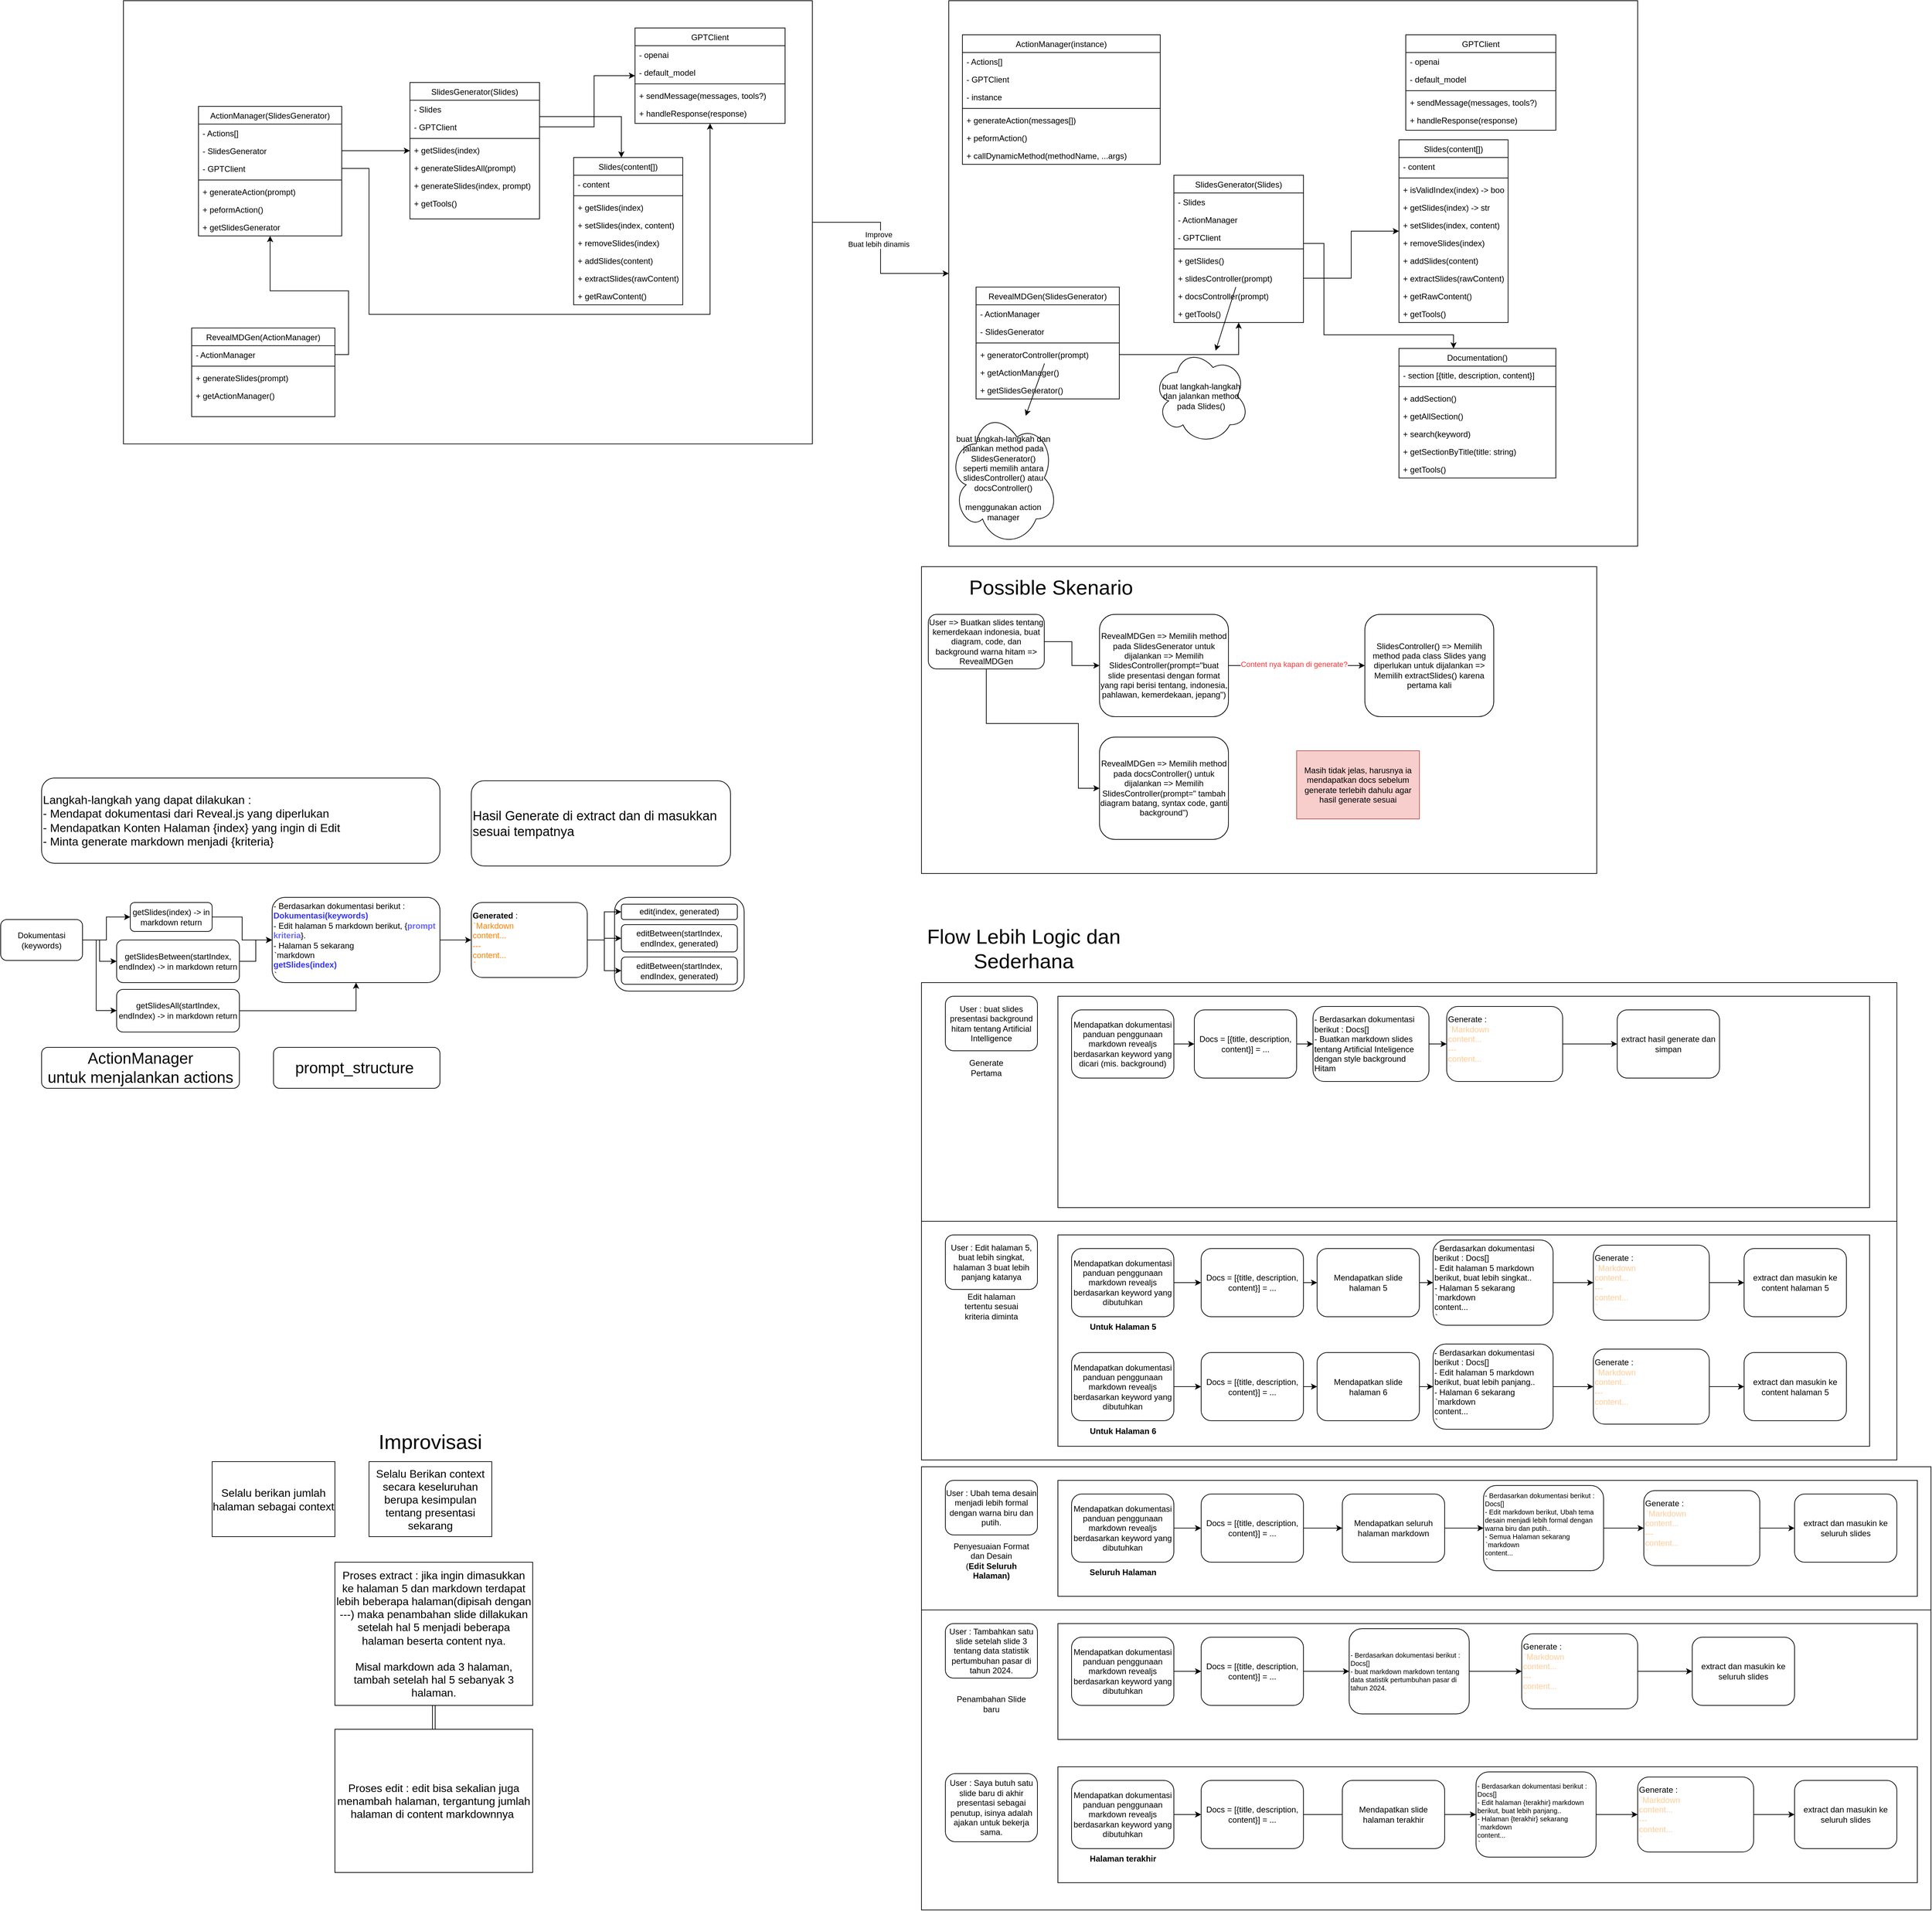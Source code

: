 <mxfile version="26.0.3">
  <diagram id="C5RBs43oDa-KdzZeNtuy" name="Page-1">
    <mxGraphModel dx="4158" dy="3055" grid="1" gridSize="10" guides="1" tooltips="1" connect="1" arrows="1" fold="1" page="1" pageScale="1" pageWidth="827" pageHeight="1169" math="0" shadow="0">
      <root>
        <mxCell id="WIyWlLk6GJQsqaUBKTNV-0" />
        <mxCell id="WIyWlLk6GJQsqaUBKTNV-1" parent="WIyWlLk6GJQsqaUBKTNV-0" />
        <mxCell id="Nq2siqhlChxOI-BSVBRR-88" value="" style="rounded=1;whiteSpace=wrap;html=1;" vertex="1" parent="WIyWlLk6GJQsqaUBKTNV-1">
          <mxGeometry x="460" y="1215" width="190" height="137.5" as="geometry" />
        </mxCell>
        <mxCell id="Okh1CnVCtIvqu_MBKE2H-5" value="" style="rounded=0;whiteSpace=wrap;html=1;" parent="WIyWlLk6GJQsqaUBKTNV-1" vertex="1">
          <mxGeometry x="910" y="730" width="990" height="450" as="geometry" />
        </mxCell>
        <mxCell id="t7L39CDLGECMZYHpMhQR-42" value="" style="rounded=0;whiteSpace=wrap;html=1;" parent="WIyWlLk6GJQsqaUBKTNV-1" vertex="1">
          <mxGeometry x="950" y="-100" width="1010" height="800" as="geometry" />
        </mxCell>
        <mxCell id="t7L39CDLGECMZYHpMhQR-43" style="edgeStyle=orthogonalEdgeStyle;rounded=0;orthogonalLoop=1;jettySize=auto;html=1;" parent="WIyWlLk6GJQsqaUBKTNV-1" source="t7L39CDLGECMZYHpMhQR-41" target="t7L39CDLGECMZYHpMhQR-42" edge="1">
          <mxGeometry relative="1" as="geometry" />
        </mxCell>
        <mxCell id="t7L39CDLGECMZYHpMhQR-44" value="Improve&lt;br&gt;Buat lebih dinamis" style="edgeLabel;html=1;align=center;verticalAlign=middle;resizable=0;points=[];" parent="t7L39CDLGECMZYHpMhQR-43" vertex="1" connectable="0">
          <mxGeometry x="-0.095" y="-3" relative="1" as="geometry">
            <mxPoint as="offset" />
          </mxGeometry>
        </mxCell>
        <mxCell id="t7L39CDLGECMZYHpMhQR-41" value="" style="rounded=0;whiteSpace=wrap;html=1;" parent="WIyWlLk6GJQsqaUBKTNV-1" vertex="1">
          <mxGeometry x="-260" y="-100" width="1010" height="650" as="geometry" />
        </mxCell>
        <mxCell id="zkfFHV4jXpPFQw0GAbJ--17" value="Slides(content[])" style="swimlane;fontStyle=0;align=center;verticalAlign=top;childLayout=stackLayout;horizontal=1;startSize=26;horizontalStack=0;resizeParent=1;resizeLast=0;collapsible=1;marginBottom=0;rounded=0;shadow=0;strokeWidth=1;" parent="WIyWlLk6GJQsqaUBKTNV-1" vertex="1">
          <mxGeometry x="400" y="130" width="160" height="216" as="geometry">
            <mxRectangle x="550" y="140" width="160" height="26" as="alternateBounds" />
          </mxGeometry>
        </mxCell>
        <mxCell id="zkfFHV4jXpPFQw0GAbJ--18" value="- content" style="text;align=left;verticalAlign=top;spacingLeft=4;spacingRight=4;overflow=hidden;rotatable=0;points=[[0,0.5],[1,0.5]];portConstraint=eastwest;" parent="zkfFHV4jXpPFQw0GAbJ--17" vertex="1">
          <mxGeometry y="26" width="160" height="26" as="geometry" />
        </mxCell>
        <mxCell id="zkfFHV4jXpPFQw0GAbJ--23" value="" style="line;html=1;strokeWidth=1;align=left;verticalAlign=middle;spacingTop=-1;spacingLeft=3;spacingRight=3;rotatable=0;labelPosition=right;points=[];portConstraint=eastwest;" parent="zkfFHV4jXpPFQw0GAbJ--17" vertex="1">
          <mxGeometry y="52" width="160" height="8" as="geometry" />
        </mxCell>
        <mxCell id="zkfFHV4jXpPFQw0GAbJ--24" value="+ getSlides(index)" style="text;align=left;verticalAlign=top;spacingLeft=4;spacingRight=4;overflow=hidden;rotatable=0;points=[[0,0.5],[1,0.5]];portConstraint=eastwest;" parent="zkfFHV4jXpPFQw0GAbJ--17" vertex="1">
          <mxGeometry y="60" width="160" height="26" as="geometry" />
        </mxCell>
        <mxCell id="zkfFHV4jXpPFQw0GAbJ--25" value="+ setSlides(index, content)" style="text;align=left;verticalAlign=top;spacingLeft=4;spacingRight=4;overflow=hidden;rotatable=0;points=[[0,0.5],[1,0.5]];portConstraint=eastwest;" parent="zkfFHV4jXpPFQw0GAbJ--17" vertex="1">
          <mxGeometry y="86" width="160" height="26" as="geometry" />
        </mxCell>
        <mxCell id="sR8OtwphDiJ-T3VBc1t4-0" value="+ removeSlides(index)" style="text;align=left;verticalAlign=top;spacingLeft=4;spacingRight=4;overflow=hidden;rotatable=0;points=[[0,0.5],[1,0.5]];portConstraint=eastwest;" parent="zkfFHV4jXpPFQw0GAbJ--17" vertex="1">
          <mxGeometry y="112" width="160" height="26" as="geometry" />
        </mxCell>
        <mxCell id="sR8OtwphDiJ-T3VBc1t4-1" value="+ addSlides(content)" style="text;align=left;verticalAlign=top;spacingLeft=4;spacingRight=4;overflow=hidden;rotatable=0;points=[[0,0.5],[1,0.5]];portConstraint=eastwest;" parent="zkfFHV4jXpPFQw0GAbJ--17" vertex="1">
          <mxGeometry y="138" width="160" height="26" as="geometry" />
        </mxCell>
        <mxCell id="sR8OtwphDiJ-T3VBc1t4-2" value="+ extractSlides(rawContent)" style="text;align=left;verticalAlign=top;spacingLeft=4;spacingRight=4;overflow=hidden;rotatable=0;points=[[0,0.5],[1,0.5]];portConstraint=eastwest;" parent="zkfFHV4jXpPFQw0GAbJ--17" vertex="1">
          <mxGeometry y="164" width="160" height="26" as="geometry" />
        </mxCell>
        <mxCell id="sR8OtwphDiJ-T3VBc1t4-3" value="+ getRawContent()" style="text;align=left;verticalAlign=top;spacingLeft=4;spacingRight=4;overflow=hidden;rotatable=0;points=[[0,0.5],[1,0.5]];portConstraint=eastwest;" parent="zkfFHV4jXpPFQw0GAbJ--17" vertex="1">
          <mxGeometry y="190" width="160" height="26" as="geometry" />
        </mxCell>
        <mxCell id="sR8OtwphDiJ-T3VBc1t4-4" value="SlidesGenerator(Slides)" style="swimlane;fontStyle=0;align=center;verticalAlign=top;childLayout=stackLayout;horizontal=1;startSize=26;horizontalStack=0;resizeParent=1;resizeLast=0;collapsible=1;marginBottom=0;rounded=0;shadow=0;strokeWidth=1;" parent="WIyWlLk6GJQsqaUBKTNV-1" vertex="1">
          <mxGeometry x="160" y="20" width="190" height="200" as="geometry">
            <mxRectangle x="550" y="140" width="160" height="26" as="alternateBounds" />
          </mxGeometry>
        </mxCell>
        <mxCell id="sR8OtwphDiJ-T3VBc1t4-5" value="- Slides" style="text;align=left;verticalAlign=top;spacingLeft=4;spacingRight=4;overflow=hidden;rotatable=0;points=[[0,0.5],[1,0.5]];portConstraint=eastwest;" parent="sR8OtwphDiJ-T3VBc1t4-4" vertex="1">
          <mxGeometry y="26" width="190" height="26" as="geometry" />
        </mxCell>
        <mxCell id="sR8OtwphDiJ-T3VBc1t4-14" value="- GPTClient" style="text;align=left;verticalAlign=top;spacingLeft=4;spacingRight=4;overflow=hidden;rotatable=0;points=[[0,0.5],[1,0.5]];portConstraint=eastwest;" parent="sR8OtwphDiJ-T3VBc1t4-4" vertex="1">
          <mxGeometry y="52" width="190" height="26" as="geometry" />
        </mxCell>
        <mxCell id="sR8OtwphDiJ-T3VBc1t4-6" value="" style="line;html=1;strokeWidth=1;align=left;verticalAlign=middle;spacingTop=-1;spacingLeft=3;spacingRight=3;rotatable=0;labelPosition=right;points=[];portConstraint=eastwest;" parent="sR8OtwphDiJ-T3VBc1t4-4" vertex="1">
          <mxGeometry y="78" width="190" height="8" as="geometry" />
        </mxCell>
        <mxCell id="sR8OtwphDiJ-T3VBc1t4-7" value="+ getSlides(index)" style="text;align=left;verticalAlign=top;spacingLeft=4;spacingRight=4;overflow=hidden;rotatable=0;points=[[0,0.5],[1,0.5]];portConstraint=eastwest;" parent="sR8OtwphDiJ-T3VBc1t4-4" vertex="1">
          <mxGeometry y="86" width="190" height="26" as="geometry" />
        </mxCell>
        <mxCell id="sR8OtwphDiJ-T3VBc1t4-8" value="+ generateSlidesAll(prompt)" style="text;align=left;verticalAlign=top;spacingLeft=4;spacingRight=4;overflow=hidden;rotatable=0;points=[[0,0.5],[1,0.5]];portConstraint=eastwest;" parent="sR8OtwphDiJ-T3VBc1t4-4" vertex="1">
          <mxGeometry y="112" width="190" height="26" as="geometry" />
        </mxCell>
        <mxCell id="sR8OtwphDiJ-T3VBc1t4-9" value="+ generateSlides(index, prompt)" style="text;align=left;verticalAlign=top;spacingLeft=4;spacingRight=4;overflow=hidden;rotatable=0;points=[[0,0.5],[1,0.5]];portConstraint=eastwest;" parent="sR8OtwphDiJ-T3VBc1t4-4" vertex="1">
          <mxGeometry y="138" width="190" height="26" as="geometry" />
        </mxCell>
        <mxCell id="sR8OtwphDiJ-T3VBc1t4-10" value="+ getTools()" style="text;align=left;verticalAlign=top;spacingLeft=4;spacingRight=4;overflow=hidden;rotatable=0;points=[[0,0.5],[1,0.5]];portConstraint=eastwest;" parent="sR8OtwphDiJ-T3VBc1t4-4" vertex="1">
          <mxGeometry y="164" width="190" height="26" as="geometry" />
        </mxCell>
        <mxCell id="sR8OtwphDiJ-T3VBc1t4-13" style="edgeStyle=orthogonalEdgeStyle;rounded=0;orthogonalLoop=1;jettySize=auto;html=1;exitX=1;exitY=0.5;exitDx=0;exitDy=0;" parent="WIyWlLk6GJQsqaUBKTNV-1" source="sR8OtwphDiJ-T3VBc1t4-5" target="zkfFHV4jXpPFQw0GAbJ--17" edge="1">
          <mxGeometry relative="1" as="geometry">
            <Array as="points">
              <mxPoint x="350" y="70" />
              <mxPoint x="470" y="70" />
            </Array>
          </mxGeometry>
        </mxCell>
        <mxCell id="sR8OtwphDiJ-T3VBc1t4-15" value="GPTClient" style="swimlane;fontStyle=0;align=center;verticalAlign=top;childLayout=stackLayout;horizontal=1;startSize=26;horizontalStack=0;resizeParent=1;resizeLast=0;collapsible=1;marginBottom=0;rounded=0;shadow=0;strokeWidth=1;" parent="WIyWlLk6GJQsqaUBKTNV-1" vertex="1">
          <mxGeometry x="490" y="-60" width="220" height="140" as="geometry">
            <mxRectangle x="550" y="140" width="160" height="26" as="alternateBounds" />
          </mxGeometry>
        </mxCell>
        <mxCell id="sR8OtwphDiJ-T3VBc1t4-16" value="- openai" style="text;align=left;verticalAlign=top;spacingLeft=4;spacingRight=4;overflow=hidden;rotatable=0;points=[[0,0.5],[1,0.5]];portConstraint=eastwest;" parent="sR8OtwphDiJ-T3VBc1t4-15" vertex="1">
          <mxGeometry y="26" width="220" height="26" as="geometry" />
        </mxCell>
        <mxCell id="sR8OtwphDiJ-T3VBc1t4-24" value="- default_model" style="text;align=left;verticalAlign=top;spacingLeft=4;spacingRight=4;overflow=hidden;rotatable=0;points=[[0,0.5],[1,0.5]];portConstraint=eastwest;" parent="sR8OtwphDiJ-T3VBc1t4-15" vertex="1">
          <mxGeometry y="52" width="220" height="26" as="geometry" />
        </mxCell>
        <mxCell id="sR8OtwphDiJ-T3VBc1t4-17" value="" style="line;html=1;strokeWidth=1;align=left;verticalAlign=middle;spacingTop=-1;spacingLeft=3;spacingRight=3;rotatable=0;labelPosition=right;points=[];portConstraint=eastwest;" parent="sR8OtwphDiJ-T3VBc1t4-15" vertex="1">
          <mxGeometry y="78" width="220" height="8" as="geometry" />
        </mxCell>
        <mxCell id="sR8OtwphDiJ-T3VBc1t4-18" value="+ sendMessage(messages, tools?)" style="text;align=left;verticalAlign=top;spacingLeft=4;spacingRight=4;overflow=hidden;rotatable=0;points=[[0,0.5],[1,0.5]];portConstraint=eastwest;" parent="sR8OtwphDiJ-T3VBc1t4-15" vertex="1">
          <mxGeometry y="86" width="220" height="26" as="geometry" />
        </mxCell>
        <mxCell id="sR8OtwphDiJ-T3VBc1t4-19" value="+ handleResponse(response)" style="text;align=left;verticalAlign=top;spacingLeft=4;spacingRight=4;overflow=hidden;rotatable=0;points=[[0,0.5],[1,0.5]];portConstraint=eastwest;" parent="sR8OtwphDiJ-T3VBc1t4-15" vertex="1">
          <mxGeometry y="112" width="220" height="26" as="geometry" />
        </mxCell>
        <mxCell id="sR8OtwphDiJ-T3VBc1t4-25" style="edgeStyle=orthogonalEdgeStyle;rounded=0;orthogonalLoop=1;jettySize=auto;html=1;" parent="WIyWlLk6GJQsqaUBKTNV-1" source="sR8OtwphDiJ-T3VBc1t4-14" target="sR8OtwphDiJ-T3VBc1t4-15" edge="1">
          <mxGeometry relative="1" as="geometry">
            <Array as="points">
              <mxPoint x="430" y="10" />
            </Array>
          </mxGeometry>
        </mxCell>
        <mxCell id="sR8OtwphDiJ-T3VBc1t4-26" value="ActionManager(SlidesGenerator)" style="swimlane;fontStyle=0;align=center;verticalAlign=top;childLayout=stackLayout;horizontal=1;startSize=26;horizontalStack=0;resizeParent=1;resizeLast=0;collapsible=1;marginBottom=0;rounded=0;shadow=0;strokeWidth=1;" parent="WIyWlLk6GJQsqaUBKTNV-1" vertex="1">
          <mxGeometry x="-150" y="55" width="210" height="190" as="geometry">
            <mxRectangle x="550" y="140" width="160" height="26" as="alternateBounds" />
          </mxGeometry>
        </mxCell>
        <mxCell id="sR8OtwphDiJ-T3VBc1t4-27" value="- Actions[]" style="text;align=left;verticalAlign=top;spacingLeft=4;spacingRight=4;overflow=hidden;rotatable=0;points=[[0,0.5],[1,0.5]];portConstraint=eastwest;" parent="sR8OtwphDiJ-T3VBc1t4-26" vertex="1">
          <mxGeometry y="26" width="210" height="26" as="geometry" />
        </mxCell>
        <mxCell id="sR8OtwphDiJ-T3VBc1t4-34" value="- SlidesGenerator" style="text;align=left;verticalAlign=top;spacingLeft=4;spacingRight=4;overflow=hidden;rotatable=0;points=[[0,0.5],[1,0.5]];portConstraint=eastwest;" parent="sR8OtwphDiJ-T3VBc1t4-26" vertex="1">
          <mxGeometry y="52" width="210" height="26" as="geometry" />
        </mxCell>
        <mxCell id="sR8OtwphDiJ-T3VBc1t4-28" value="- GPTClient" style="text;align=left;verticalAlign=top;spacingLeft=4;spacingRight=4;overflow=hidden;rotatable=0;points=[[0,0.5],[1,0.5]];portConstraint=eastwest;" parent="sR8OtwphDiJ-T3VBc1t4-26" vertex="1">
          <mxGeometry y="78" width="210" height="26" as="geometry" />
        </mxCell>
        <mxCell id="sR8OtwphDiJ-T3VBc1t4-29" value="" style="line;html=1;strokeWidth=1;align=left;verticalAlign=middle;spacingTop=-1;spacingLeft=3;spacingRight=3;rotatable=0;labelPosition=right;points=[];portConstraint=eastwest;" parent="sR8OtwphDiJ-T3VBc1t4-26" vertex="1">
          <mxGeometry y="104" width="210" height="8" as="geometry" />
        </mxCell>
        <mxCell id="sR8OtwphDiJ-T3VBc1t4-30" value="+ generateAction(prompt)" style="text;align=left;verticalAlign=top;spacingLeft=4;spacingRight=4;overflow=hidden;rotatable=0;points=[[0,0.5],[1,0.5]];portConstraint=eastwest;" parent="sR8OtwphDiJ-T3VBc1t4-26" vertex="1">
          <mxGeometry y="112" width="210" height="26" as="geometry" />
        </mxCell>
        <mxCell id="sR8OtwphDiJ-T3VBc1t4-33" value="+ peformAction()" style="text;align=left;verticalAlign=top;spacingLeft=4;spacingRight=4;overflow=hidden;rotatable=0;points=[[0,0.5],[1,0.5]];portConstraint=eastwest;" parent="sR8OtwphDiJ-T3VBc1t4-26" vertex="1">
          <mxGeometry y="138" width="210" height="26" as="geometry" />
        </mxCell>
        <mxCell id="sR8OtwphDiJ-T3VBc1t4-37" value="+ getSlidesGenerator" style="text;align=left;verticalAlign=top;spacingLeft=4;spacingRight=4;overflow=hidden;rotatable=0;points=[[0,0.5],[1,0.5]];portConstraint=eastwest;" parent="sR8OtwphDiJ-T3VBc1t4-26" vertex="1">
          <mxGeometry y="164" width="210" height="26" as="geometry" />
        </mxCell>
        <mxCell id="sR8OtwphDiJ-T3VBc1t4-35" style="edgeStyle=orthogonalEdgeStyle;rounded=0;orthogonalLoop=1;jettySize=auto;html=1;" parent="WIyWlLk6GJQsqaUBKTNV-1" source="sR8OtwphDiJ-T3VBc1t4-34" target="sR8OtwphDiJ-T3VBc1t4-4" edge="1">
          <mxGeometry relative="1" as="geometry" />
        </mxCell>
        <mxCell id="sR8OtwphDiJ-T3VBc1t4-36" style="edgeStyle=orthogonalEdgeStyle;rounded=0;orthogonalLoop=1;jettySize=auto;html=1;" parent="WIyWlLk6GJQsqaUBKTNV-1" source="sR8OtwphDiJ-T3VBc1t4-28" target="sR8OtwphDiJ-T3VBc1t4-15" edge="1">
          <mxGeometry relative="1" as="geometry">
            <Array as="points">
              <mxPoint x="100" y="146" />
              <mxPoint x="100" y="360" />
              <mxPoint x="600" y="360" />
            </Array>
          </mxGeometry>
        </mxCell>
        <mxCell id="sR8OtwphDiJ-T3VBc1t4-38" value="RevealMDGen(ActionManager)" style="swimlane;fontStyle=0;align=center;verticalAlign=top;childLayout=stackLayout;horizontal=1;startSize=26;horizontalStack=0;resizeParent=1;resizeLast=0;collapsible=1;marginBottom=0;rounded=0;shadow=0;strokeWidth=1;" parent="WIyWlLk6GJQsqaUBKTNV-1" vertex="1">
          <mxGeometry x="-160" y="380" width="210" height="130" as="geometry">
            <mxRectangle x="550" y="140" width="160" height="26" as="alternateBounds" />
          </mxGeometry>
        </mxCell>
        <mxCell id="sR8OtwphDiJ-T3VBc1t4-39" value="- ActionManager" style="text;align=left;verticalAlign=top;spacingLeft=4;spacingRight=4;overflow=hidden;rotatable=0;points=[[0,0.5],[1,0.5]];portConstraint=eastwest;" parent="sR8OtwphDiJ-T3VBc1t4-38" vertex="1">
          <mxGeometry y="26" width="210" height="26" as="geometry" />
        </mxCell>
        <mxCell id="sR8OtwphDiJ-T3VBc1t4-42" value="" style="line;html=1;strokeWidth=1;align=left;verticalAlign=middle;spacingTop=-1;spacingLeft=3;spacingRight=3;rotatable=0;labelPosition=right;points=[];portConstraint=eastwest;" parent="sR8OtwphDiJ-T3VBc1t4-38" vertex="1">
          <mxGeometry y="52" width="210" height="8" as="geometry" />
        </mxCell>
        <mxCell id="sR8OtwphDiJ-T3VBc1t4-43" value="+ generateSlides(prompt)" style="text;align=left;verticalAlign=top;spacingLeft=4;spacingRight=4;overflow=hidden;rotatable=0;points=[[0,0.5],[1,0.5]];portConstraint=eastwest;" parent="sR8OtwphDiJ-T3VBc1t4-38" vertex="1">
          <mxGeometry y="60" width="210" height="26" as="geometry" />
        </mxCell>
        <mxCell id="sR8OtwphDiJ-T3VBc1t4-44" value="+ getActionManager()" style="text;align=left;verticalAlign=top;spacingLeft=4;spacingRight=4;overflow=hidden;rotatable=0;points=[[0,0.5],[1,0.5]];portConstraint=eastwest;" parent="sR8OtwphDiJ-T3VBc1t4-38" vertex="1">
          <mxGeometry y="86" width="210" height="26" as="geometry" />
        </mxCell>
        <mxCell id="sR8OtwphDiJ-T3VBc1t4-46" style="edgeStyle=orthogonalEdgeStyle;rounded=0;orthogonalLoop=1;jettySize=auto;html=1;" parent="WIyWlLk6GJQsqaUBKTNV-1" source="sR8OtwphDiJ-T3VBc1t4-39" target="sR8OtwphDiJ-T3VBc1t4-26" edge="1">
          <mxGeometry relative="1" as="geometry" />
        </mxCell>
        <mxCell id="t7L39CDLGECMZYHpMhQR-0" value="Slides(content[])" style="swimlane;fontStyle=0;align=center;verticalAlign=top;childLayout=stackLayout;horizontal=1;startSize=26;horizontalStack=0;resizeParent=1;resizeLast=0;collapsible=1;marginBottom=0;rounded=0;shadow=0;strokeWidth=1;" parent="WIyWlLk6GJQsqaUBKTNV-1" vertex="1">
          <mxGeometry x="1610" y="104" width="160" height="268" as="geometry">
            <mxRectangle x="550" y="140" width="160" height="26" as="alternateBounds" />
          </mxGeometry>
        </mxCell>
        <mxCell id="t7L39CDLGECMZYHpMhQR-1" value="- content" style="text;align=left;verticalAlign=top;spacingLeft=4;spacingRight=4;overflow=hidden;rotatable=0;points=[[0,0.5],[1,0.5]];portConstraint=eastwest;" parent="t7L39CDLGECMZYHpMhQR-0" vertex="1">
          <mxGeometry y="26" width="160" height="26" as="geometry" />
        </mxCell>
        <mxCell id="t7L39CDLGECMZYHpMhQR-2" value="" style="line;html=1;strokeWidth=1;align=left;verticalAlign=middle;spacingTop=-1;spacingLeft=3;spacingRight=3;rotatable=0;labelPosition=right;points=[];portConstraint=eastwest;" parent="t7L39CDLGECMZYHpMhQR-0" vertex="1">
          <mxGeometry y="52" width="160" height="8" as="geometry" />
        </mxCell>
        <mxCell id="t7L39CDLGECMZYHpMhQR-3" value="+ isValidIndex(index) -&gt; bool" style="text;align=left;verticalAlign=top;spacingLeft=4;spacingRight=4;overflow=hidden;rotatable=0;points=[[0,0.5],[1,0.5]];portConstraint=eastwest;" parent="t7L39CDLGECMZYHpMhQR-0" vertex="1">
          <mxGeometry y="60" width="160" height="26" as="geometry" />
        </mxCell>
        <mxCell id="i7YnjvNjeRBu787a0NxW-20" value="+ getSlides(index) -&gt; str" style="text;align=left;verticalAlign=top;spacingLeft=4;spacingRight=4;overflow=hidden;rotatable=0;points=[[0,0.5],[1,0.5]];portConstraint=eastwest;" parent="t7L39CDLGECMZYHpMhQR-0" vertex="1">
          <mxGeometry y="86" width="160" height="26" as="geometry" />
        </mxCell>
        <mxCell id="t7L39CDLGECMZYHpMhQR-4" value="+ setSlides(index, content)" style="text;align=left;verticalAlign=top;spacingLeft=4;spacingRight=4;overflow=hidden;rotatable=0;points=[[0,0.5],[1,0.5]];portConstraint=eastwest;" parent="t7L39CDLGECMZYHpMhQR-0" vertex="1">
          <mxGeometry y="112" width="160" height="26" as="geometry" />
        </mxCell>
        <mxCell id="t7L39CDLGECMZYHpMhQR-5" value="+ removeSlides(index)" style="text;align=left;verticalAlign=top;spacingLeft=4;spacingRight=4;overflow=hidden;rotatable=0;points=[[0,0.5],[1,0.5]];portConstraint=eastwest;" parent="t7L39CDLGECMZYHpMhQR-0" vertex="1">
          <mxGeometry y="138" width="160" height="26" as="geometry" />
        </mxCell>
        <mxCell id="t7L39CDLGECMZYHpMhQR-6" value="+ addSlides(content)" style="text;align=left;verticalAlign=top;spacingLeft=4;spacingRight=4;overflow=hidden;rotatable=0;points=[[0,0.5],[1,0.5]];portConstraint=eastwest;" parent="t7L39CDLGECMZYHpMhQR-0" vertex="1">
          <mxGeometry y="164" width="160" height="26" as="geometry" />
        </mxCell>
        <mxCell id="t7L39CDLGECMZYHpMhQR-7" value="+ extractSlides(rawContent)" style="text;align=left;verticalAlign=top;spacingLeft=4;spacingRight=4;overflow=hidden;rotatable=0;points=[[0,0.5],[1,0.5]];portConstraint=eastwest;" parent="t7L39CDLGECMZYHpMhQR-0" vertex="1">
          <mxGeometry y="190" width="160" height="26" as="geometry" />
        </mxCell>
        <mxCell id="t7L39CDLGECMZYHpMhQR-8" value="+ getRawContent()" style="text;align=left;verticalAlign=top;spacingLeft=4;spacingRight=4;overflow=hidden;rotatable=0;points=[[0,0.5],[1,0.5]];portConstraint=eastwest;" parent="t7L39CDLGECMZYHpMhQR-0" vertex="1">
          <mxGeometry y="216" width="160" height="26" as="geometry" />
        </mxCell>
        <mxCell id="t7L39CDLGECMZYHpMhQR-52" value="+ getTools()" style="text;align=left;verticalAlign=top;spacingLeft=4;spacingRight=4;overflow=hidden;rotatable=0;points=[[0,0.5],[1,0.5]];portConstraint=eastwest;" parent="t7L39CDLGECMZYHpMhQR-0" vertex="1">
          <mxGeometry y="242" width="160" height="26" as="geometry" />
        </mxCell>
        <mxCell id="i7YnjvNjeRBu787a0NxW-10" style="edgeStyle=orthogonalEdgeStyle;rounded=0;orthogonalLoop=1;jettySize=auto;html=1;" parent="WIyWlLk6GJQsqaUBKTNV-1" source="t7L39CDLGECMZYHpMhQR-9" target="i7YnjvNjeRBu787a0NxW-0" edge="1">
          <mxGeometry relative="1" as="geometry">
            <Array as="points">
              <mxPoint x="1500" y="256" />
              <mxPoint x="1500" y="390" />
              <mxPoint x="1690" y="390" />
            </Array>
          </mxGeometry>
        </mxCell>
        <mxCell id="t7L39CDLGECMZYHpMhQR-9" value="SlidesGenerator(Slides)" style="swimlane;fontStyle=0;align=center;verticalAlign=top;childLayout=stackLayout;horizontal=1;startSize=26;horizontalStack=0;resizeParent=1;resizeLast=0;collapsible=1;marginBottom=0;rounded=0;shadow=0;strokeWidth=1;" parent="WIyWlLk6GJQsqaUBKTNV-1" vertex="1">
          <mxGeometry x="1280" y="156" width="190" height="216" as="geometry">
            <mxRectangle x="550" y="140" width="160" height="26" as="alternateBounds" />
          </mxGeometry>
        </mxCell>
        <mxCell id="t7L39CDLGECMZYHpMhQR-10" value="- Slides" style="text;align=left;verticalAlign=top;spacingLeft=4;spacingRight=4;overflow=hidden;rotatable=0;points=[[0,0.5],[1,0.5]];portConstraint=eastwest;" parent="t7L39CDLGECMZYHpMhQR-9" vertex="1">
          <mxGeometry y="26" width="190" height="26" as="geometry" />
        </mxCell>
        <mxCell id="i7YnjvNjeRBu787a0NxW-19" value="- ActionManager" style="text;align=left;verticalAlign=top;spacingLeft=4;spacingRight=4;overflow=hidden;rotatable=0;points=[[0,0.5],[1,0.5]];portConstraint=eastwest;" parent="t7L39CDLGECMZYHpMhQR-9" vertex="1">
          <mxGeometry y="52" width="190" height="26" as="geometry" />
        </mxCell>
        <mxCell id="t7L39CDLGECMZYHpMhQR-11" value="- GPTClient" style="text;align=left;verticalAlign=top;spacingLeft=4;spacingRight=4;overflow=hidden;rotatable=0;points=[[0,0.5],[1,0.5]];portConstraint=eastwest;" parent="t7L39CDLGECMZYHpMhQR-9" vertex="1">
          <mxGeometry y="78" width="190" height="26" as="geometry" />
        </mxCell>
        <mxCell id="t7L39CDLGECMZYHpMhQR-12" value="" style="line;html=1;strokeWidth=1;align=left;verticalAlign=middle;spacingTop=-1;spacingLeft=3;spacingRight=3;rotatable=0;labelPosition=right;points=[];portConstraint=eastwest;" parent="t7L39CDLGECMZYHpMhQR-9" vertex="1">
          <mxGeometry y="104" width="190" height="8" as="geometry" />
        </mxCell>
        <mxCell id="t7L39CDLGECMZYHpMhQR-13" value="+ getSlides()" style="text;align=left;verticalAlign=top;spacingLeft=4;spacingRight=4;overflow=hidden;rotatable=0;points=[[0,0.5],[1,0.5]];portConstraint=eastwest;" parent="t7L39CDLGECMZYHpMhQR-9" vertex="1">
          <mxGeometry y="112" width="190" height="26" as="geometry" />
        </mxCell>
        <mxCell id="t7L39CDLGECMZYHpMhQR-15" value="+ slidesController(prompt)" style="text;align=left;verticalAlign=top;spacingLeft=4;spacingRight=4;overflow=hidden;rotatable=0;points=[[0,0.5],[1,0.5]];portConstraint=eastwest;" parent="t7L39CDLGECMZYHpMhQR-9" vertex="1">
          <mxGeometry y="138" width="190" height="26" as="geometry" />
        </mxCell>
        <mxCell id="i7YnjvNjeRBu787a0NxW-13" value="+ docsController(prompt)" style="text;align=left;verticalAlign=top;spacingLeft=4;spacingRight=4;overflow=hidden;rotatable=0;points=[[0,0.5],[1,0.5]];portConstraint=eastwest;" parent="t7L39CDLGECMZYHpMhQR-9" vertex="1">
          <mxGeometry y="164" width="190" height="26" as="geometry" />
        </mxCell>
        <mxCell id="t7L39CDLGECMZYHpMhQR-16" value="+ getTools()" style="text;align=left;verticalAlign=top;spacingLeft=4;spacingRight=4;overflow=hidden;rotatable=0;points=[[0,0.5],[1,0.5]];portConstraint=eastwest;" parent="t7L39CDLGECMZYHpMhQR-9" vertex="1">
          <mxGeometry y="190" width="190" height="26" as="geometry" />
        </mxCell>
        <mxCell id="t7L39CDLGECMZYHpMhQR-18" value="GPTClient" style="swimlane;fontStyle=0;align=center;verticalAlign=top;childLayout=stackLayout;horizontal=1;startSize=26;horizontalStack=0;resizeParent=1;resizeLast=0;collapsible=1;marginBottom=0;rounded=0;shadow=0;strokeWidth=1;" parent="WIyWlLk6GJQsqaUBKTNV-1" vertex="1">
          <mxGeometry x="1620" y="-50" width="220" height="140" as="geometry">
            <mxRectangle x="550" y="140" width="160" height="26" as="alternateBounds" />
          </mxGeometry>
        </mxCell>
        <mxCell id="t7L39CDLGECMZYHpMhQR-19" value="- openai" style="text;align=left;verticalAlign=top;spacingLeft=4;spacingRight=4;overflow=hidden;rotatable=0;points=[[0,0.5],[1,0.5]];portConstraint=eastwest;" parent="t7L39CDLGECMZYHpMhQR-18" vertex="1">
          <mxGeometry y="26" width="220" height="26" as="geometry" />
        </mxCell>
        <mxCell id="t7L39CDLGECMZYHpMhQR-20" value="- default_model" style="text;align=left;verticalAlign=top;spacingLeft=4;spacingRight=4;overflow=hidden;rotatable=0;points=[[0,0.5],[1,0.5]];portConstraint=eastwest;" parent="t7L39CDLGECMZYHpMhQR-18" vertex="1">
          <mxGeometry y="52" width="220" height="26" as="geometry" />
        </mxCell>
        <mxCell id="t7L39CDLGECMZYHpMhQR-21" value="" style="line;html=1;strokeWidth=1;align=left;verticalAlign=middle;spacingTop=-1;spacingLeft=3;spacingRight=3;rotatable=0;labelPosition=right;points=[];portConstraint=eastwest;" parent="t7L39CDLGECMZYHpMhQR-18" vertex="1">
          <mxGeometry y="78" width="220" height="8" as="geometry" />
        </mxCell>
        <mxCell id="t7L39CDLGECMZYHpMhQR-22" value="+ sendMessage(messages, tools?)" style="text;align=left;verticalAlign=top;spacingLeft=4;spacingRight=4;overflow=hidden;rotatable=0;points=[[0,0.5],[1,0.5]];portConstraint=eastwest;" parent="t7L39CDLGECMZYHpMhQR-18" vertex="1">
          <mxGeometry y="86" width="220" height="26" as="geometry" />
        </mxCell>
        <mxCell id="t7L39CDLGECMZYHpMhQR-23" value="+ handleResponse(response)" style="text;align=left;verticalAlign=top;spacingLeft=4;spacingRight=4;overflow=hidden;rotatable=0;points=[[0,0.5],[1,0.5]];portConstraint=eastwest;" parent="t7L39CDLGECMZYHpMhQR-18" vertex="1">
          <mxGeometry y="112" width="220" height="26" as="geometry" />
        </mxCell>
        <mxCell id="t7L39CDLGECMZYHpMhQR-25" value="ActionManager(instance)" style="swimlane;fontStyle=0;align=center;verticalAlign=top;childLayout=stackLayout;horizontal=1;startSize=26;horizontalStack=0;resizeParent=1;resizeLast=0;collapsible=1;marginBottom=0;rounded=0;shadow=0;strokeWidth=1;" parent="WIyWlLk6GJQsqaUBKTNV-1" vertex="1">
          <mxGeometry x="970" y="-50" width="290" height="190" as="geometry">
            <mxRectangle x="550" y="140" width="160" height="26" as="alternateBounds" />
          </mxGeometry>
        </mxCell>
        <mxCell id="t7L39CDLGECMZYHpMhQR-26" value="- Actions[]" style="text;align=left;verticalAlign=top;spacingLeft=4;spacingRight=4;overflow=hidden;rotatable=0;points=[[0,0.5],[1,0.5]];portConstraint=eastwest;" parent="t7L39CDLGECMZYHpMhQR-25" vertex="1">
          <mxGeometry y="26" width="290" height="26" as="geometry" />
        </mxCell>
        <mxCell id="t7L39CDLGECMZYHpMhQR-28" value="- GPTClient" style="text;align=left;verticalAlign=top;spacingLeft=4;spacingRight=4;overflow=hidden;rotatable=0;points=[[0,0.5],[1,0.5]];portConstraint=eastwest;" parent="t7L39CDLGECMZYHpMhQR-25" vertex="1">
          <mxGeometry y="52" width="290" height="26" as="geometry" />
        </mxCell>
        <mxCell id="t7L39CDLGECMZYHpMhQR-53" value="- instance" style="text;align=left;verticalAlign=top;spacingLeft=4;spacingRight=4;overflow=hidden;rotatable=0;points=[[0,0.5],[1,0.5]];portConstraint=eastwest;" parent="t7L39CDLGECMZYHpMhQR-25" vertex="1">
          <mxGeometry y="78" width="290" height="26" as="geometry" />
        </mxCell>
        <mxCell id="t7L39CDLGECMZYHpMhQR-29" value="" style="line;html=1;strokeWidth=1;align=left;verticalAlign=middle;spacingTop=-1;spacingLeft=3;spacingRight=3;rotatable=0;labelPosition=right;points=[];portConstraint=eastwest;" parent="t7L39CDLGECMZYHpMhQR-25" vertex="1">
          <mxGeometry y="104" width="290" height="8" as="geometry" />
        </mxCell>
        <mxCell id="t7L39CDLGECMZYHpMhQR-30" value="+ generateAction(messages[])" style="text;align=left;verticalAlign=top;spacingLeft=4;spacingRight=4;overflow=hidden;rotatable=0;points=[[0,0.5],[1,0.5]];portConstraint=eastwest;" parent="t7L39CDLGECMZYHpMhQR-25" vertex="1">
          <mxGeometry y="112" width="290" height="26" as="geometry" />
        </mxCell>
        <mxCell id="t7L39CDLGECMZYHpMhQR-31" value="+ peformAction()" style="text;align=left;verticalAlign=top;spacingLeft=4;spacingRight=4;overflow=hidden;rotatable=0;points=[[0,0.5],[1,0.5]];portConstraint=eastwest;" parent="t7L39CDLGECMZYHpMhQR-25" vertex="1">
          <mxGeometry y="138" width="290" height="26" as="geometry" />
        </mxCell>
        <mxCell id="t7L39CDLGECMZYHpMhQR-54" value="+ callDynamicMethod(methodName, ...args)" style="text;align=left;verticalAlign=top;spacingLeft=4;spacingRight=4;overflow=hidden;rotatable=0;points=[[0,0.5],[1,0.5]];portConstraint=eastwest;" parent="t7L39CDLGECMZYHpMhQR-25" vertex="1">
          <mxGeometry y="164" width="290" height="26" as="geometry" />
        </mxCell>
        <mxCell id="t7L39CDLGECMZYHpMhQR-35" value="RevealMDGen(SlidesGenerator)" style="swimlane;fontStyle=0;align=center;verticalAlign=top;childLayout=stackLayout;horizontal=1;startSize=26;horizontalStack=0;resizeParent=1;resizeLast=0;collapsible=1;marginBottom=0;rounded=0;shadow=0;strokeWidth=1;" parent="WIyWlLk6GJQsqaUBKTNV-1" vertex="1">
          <mxGeometry x="990" y="320" width="210" height="164" as="geometry">
            <mxRectangle x="550" y="140" width="160" height="26" as="alternateBounds" />
          </mxGeometry>
        </mxCell>
        <mxCell id="t7L39CDLGECMZYHpMhQR-36" value="- ActionManager" style="text;align=left;verticalAlign=top;spacingLeft=4;spacingRight=4;overflow=hidden;rotatable=0;points=[[0,0.5],[1,0.5]];portConstraint=eastwest;" parent="t7L39CDLGECMZYHpMhQR-35" vertex="1">
          <mxGeometry y="26" width="210" height="26" as="geometry" />
        </mxCell>
        <mxCell id="t7L39CDLGECMZYHpMhQR-45" value="- SlidesGenerator" style="text;align=left;verticalAlign=top;spacingLeft=4;spacingRight=4;overflow=hidden;rotatable=0;points=[[0,0.5],[1,0.5]];portConstraint=eastwest;" parent="t7L39CDLGECMZYHpMhQR-35" vertex="1">
          <mxGeometry y="52" width="210" height="26" as="geometry" />
        </mxCell>
        <mxCell id="t7L39CDLGECMZYHpMhQR-37" value="" style="line;html=1;strokeWidth=1;align=left;verticalAlign=middle;spacingTop=-1;spacingLeft=3;spacingRight=3;rotatable=0;labelPosition=right;points=[];portConstraint=eastwest;" parent="t7L39CDLGECMZYHpMhQR-35" vertex="1">
          <mxGeometry y="78" width="210" height="8" as="geometry" />
        </mxCell>
        <mxCell id="t7L39CDLGECMZYHpMhQR-38" value="+ generatorController(prompt)" style="text;align=left;verticalAlign=top;spacingLeft=4;spacingRight=4;overflow=hidden;rotatable=0;points=[[0,0.5],[1,0.5]];portConstraint=eastwest;" parent="t7L39CDLGECMZYHpMhQR-35" vertex="1">
          <mxGeometry y="86" width="210" height="26" as="geometry" />
        </mxCell>
        <mxCell id="t7L39CDLGECMZYHpMhQR-39" value="+ getActionManager()" style="text;align=left;verticalAlign=top;spacingLeft=4;spacingRight=4;overflow=hidden;rotatable=0;points=[[0,0.5],[1,0.5]];portConstraint=eastwest;" parent="t7L39CDLGECMZYHpMhQR-35" vertex="1">
          <mxGeometry y="112" width="210" height="26" as="geometry" />
        </mxCell>
        <mxCell id="t7L39CDLGECMZYHpMhQR-46" value="+ getSlidesGenerator()" style="text;align=left;verticalAlign=top;spacingLeft=4;spacingRight=4;overflow=hidden;rotatable=0;points=[[0,0.5],[1,0.5]];portConstraint=eastwest;" parent="t7L39CDLGECMZYHpMhQR-35" vertex="1">
          <mxGeometry y="138" width="210" height="26" as="geometry" />
        </mxCell>
        <mxCell id="t7L39CDLGECMZYHpMhQR-47" style="edgeStyle=orthogonalEdgeStyle;rounded=0;orthogonalLoop=1;jettySize=auto;html=1;" parent="WIyWlLk6GJQsqaUBKTNV-1" source="t7L39CDLGECMZYHpMhQR-38" target="t7L39CDLGECMZYHpMhQR-9" edge="1">
          <mxGeometry relative="1" as="geometry" />
        </mxCell>
        <mxCell id="t7L39CDLGECMZYHpMhQR-48" value="buat langkah-langkah dan jalankan method pada SlidesGenerator()&lt;br&gt;seperti memilih antara slidesController() atau docsController()&lt;br&gt;&lt;br&gt;menggunakan action manager" style="ellipse;shape=cloud;whiteSpace=wrap;html=1;" parent="WIyWlLk6GJQsqaUBKTNV-1" vertex="1">
          <mxGeometry x="950" y="500" width="160" height="200" as="geometry" />
        </mxCell>
        <mxCell id="t7L39CDLGECMZYHpMhQR-49" style="rounded=0;orthogonalLoop=1;jettySize=auto;html=1;" parent="WIyWlLk6GJQsqaUBKTNV-1" source="t7L39CDLGECMZYHpMhQR-38" target="t7L39CDLGECMZYHpMhQR-48" edge="1">
          <mxGeometry relative="1" as="geometry" />
        </mxCell>
        <mxCell id="t7L39CDLGECMZYHpMhQR-50" value="buat langkah-langkah dan jalankan method pada Slides()" style="ellipse;shape=cloud;whiteSpace=wrap;html=1;" parent="WIyWlLk6GJQsqaUBKTNV-1" vertex="1">
          <mxGeometry x="1250" y="410" width="140" height="140" as="geometry" />
        </mxCell>
        <mxCell id="t7L39CDLGECMZYHpMhQR-51" style="rounded=0;orthogonalLoop=1;jettySize=auto;html=1;" parent="WIyWlLk6GJQsqaUBKTNV-1" source="t7L39CDLGECMZYHpMhQR-15" target="t7L39CDLGECMZYHpMhQR-50" edge="1">
          <mxGeometry relative="1" as="geometry" />
        </mxCell>
        <mxCell id="t7L39CDLGECMZYHpMhQR-55" style="edgeStyle=orthogonalEdgeStyle;rounded=0;orthogonalLoop=1;jettySize=auto;html=1;" parent="WIyWlLk6GJQsqaUBKTNV-1" source="t7L39CDLGECMZYHpMhQR-15" target="t7L39CDLGECMZYHpMhQR-0" edge="1">
          <mxGeometry relative="1" as="geometry" />
        </mxCell>
        <mxCell id="i7YnjvNjeRBu787a0NxW-0" value="Documentation()" style="swimlane;fontStyle=0;align=center;verticalAlign=top;childLayout=stackLayout;horizontal=1;startSize=26;horizontalStack=0;resizeParent=1;resizeLast=0;collapsible=1;marginBottom=0;rounded=0;shadow=0;strokeWidth=1;" parent="WIyWlLk6GJQsqaUBKTNV-1" vertex="1">
          <mxGeometry x="1610" y="410" width="230" height="190" as="geometry">
            <mxRectangle x="550" y="140" width="160" height="26" as="alternateBounds" />
          </mxGeometry>
        </mxCell>
        <mxCell id="i7YnjvNjeRBu787a0NxW-1" value="- section [{title, description, content}]" style="text;align=left;verticalAlign=top;spacingLeft=4;spacingRight=4;overflow=hidden;rotatable=0;points=[[0,0.5],[1,0.5]];portConstraint=eastwest;" parent="i7YnjvNjeRBu787a0NxW-0" vertex="1">
          <mxGeometry y="26" width="230" height="26" as="geometry" />
        </mxCell>
        <mxCell id="i7YnjvNjeRBu787a0NxW-2" value="" style="line;html=1;strokeWidth=1;align=left;verticalAlign=middle;spacingTop=-1;spacingLeft=3;spacingRight=3;rotatable=0;labelPosition=right;points=[];portConstraint=eastwest;" parent="i7YnjvNjeRBu787a0NxW-0" vertex="1">
          <mxGeometry y="52" width="230" height="8" as="geometry" />
        </mxCell>
        <mxCell id="i7YnjvNjeRBu787a0NxW-15" value="+ addSection()" style="text;align=left;verticalAlign=top;spacingLeft=4;spacingRight=4;overflow=hidden;rotatable=0;points=[[0,0.5],[1,0.5]];portConstraint=eastwest;" parent="i7YnjvNjeRBu787a0NxW-0" vertex="1">
          <mxGeometry y="60" width="230" height="26" as="geometry" />
        </mxCell>
        <mxCell id="i7YnjvNjeRBu787a0NxW-9" value="+ getAllSection()" style="text;align=left;verticalAlign=top;spacingLeft=4;spacingRight=4;overflow=hidden;rotatable=0;points=[[0,0.5],[1,0.5]];portConstraint=eastwest;" parent="i7YnjvNjeRBu787a0NxW-0" vertex="1">
          <mxGeometry y="86" width="230" height="26" as="geometry" />
        </mxCell>
        <mxCell id="i7YnjvNjeRBu787a0NxW-14" value="+ search(keyword)" style="text;align=left;verticalAlign=top;spacingLeft=4;spacingRight=4;overflow=hidden;rotatable=0;points=[[0,0.5],[1,0.5]];portConstraint=eastwest;" parent="i7YnjvNjeRBu787a0NxW-0" vertex="1">
          <mxGeometry y="112" width="230" height="26" as="geometry" />
        </mxCell>
        <mxCell id="i7YnjvNjeRBu787a0NxW-16" value="+ getSectionByTitle(title: string)" style="text;align=left;verticalAlign=top;spacingLeft=4;spacingRight=4;overflow=hidden;rotatable=0;points=[[0,0.5],[1,0.5]];portConstraint=eastwest;" parent="i7YnjvNjeRBu787a0NxW-0" vertex="1">
          <mxGeometry y="138" width="230" height="26" as="geometry" />
        </mxCell>
        <mxCell id="i7YnjvNjeRBu787a0NxW-11" value="+ getTools()" style="text;align=left;verticalAlign=top;spacingLeft=4;spacingRight=4;overflow=hidden;rotatable=0;points=[[0,0.5],[1,0.5]];portConstraint=eastwest;" parent="i7YnjvNjeRBu787a0NxW-0" vertex="1">
          <mxGeometry y="164" width="230" height="26" as="geometry" />
        </mxCell>
        <mxCell id="i7YnjvNjeRBu787a0NxW-24" style="edgeStyle=orthogonalEdgeStyle;rounded=0;orthogonalLoop=1;jettySize=auto;html=1;" parent="WIyWlLk6GJQsqaUBKTNV-1" source="i7YnjvNjeRBu787a0NxW-21" target="i7YnjvNjeRBu787a0NxW-23" edge="1">
          <mxGeometry relative="1" as="geometry" />
        </mxCell>
        <mxCell id="Okh1CnVCtIvqu_MBKE2H-2" style="edgeStyle=orthogonalEdgeStyle;rounded=0;orthogonalLoop=1;jettySize=auto;html=1;" parent="WIyWlLk6GJQsqaUBKTNV-1" source="i7YnjvNjeRBu787a0NxW-21" target="Okh1CnVCtIvqu_MBKE2H-1" edge="1">
          <mxGeometry relative="1" as="geometry">
            <Array as="points">
              <mxPoint x="1005" y="960" />
              <mxPoint x="1140" y="960" />
              <mxPoint x="1140" y="1055" />
            </Array>
          </mxGeometry>
        </mxCell>
        <mxCell id="i7YnjvNjeRBu787a0NxW-21" value="User =&amp;gt; Buatkan slides tentang kemerdekaan indonesia, buat diagram, code, dan background warna hitam =&amp;gt; RevealMDGen" style="rounded=1;whiteSpace=wrap;html=1;" parent="WIyWlLk6GJQsqaUBKTNV-1" vertex="1">
          <mxGeometry x="920" y="800" width="170" height="80" as="geometry" />
        </mxCell>
        <mxCell id="i7YnjvNjeRBu787a0NxW-22" value="Possible Skenario" style="text;html=1;align=center;verticalAlign=middle;whiteSpace=wrap;rounded=0;fontSize=30;" parent="WIyWlLk6GJQsqaUBKTNV-1" vertex="1">
          <mxGeometry x="950" y="730" width="300" height="60" as="geometry" />
        </mxCell>
        <mxCell id="Okh1CnVCtIvqu_MBKE2H-3" style="edgeStyle=orthogonalEdgeStyle;rounded=0;orthogonalLoop=1;jettySize=auto;html=1;" parent="WIyWlLk6GJQsqaUBKTNV-1" source="i7YnjvNjeRBu787a0NxW-23" target="Okh1CnVCtIvqu_MBKE2H-0" edge="1">
          <mxGeometry relative="1" as="geometry" />
        </mxCell>
        <mxCell id="Okh1CnVCtIvqu_MBKE2H-4" value="Content nya kapan di generate?" style="edgeLabel;html=1;align=center;verticalAlign=middle;resizable=0;points=[];fontColor=#FF3333;" parent="Okh1CnVCtIvqu_MBKE2H-3" vertex="1" connectable="0">
          <mxGeometry x="-0.044" y="2" relative="1" as="geometry">
            <mxPoint as="offset" />
          </mxGeometry>
        </mxCell>
        <mxCell id="i7YnjvNjeRBu787a0NxW-23" value="RevealMDGen =&amp;gt; Memilih method pada SlidesGenerator untuk dijalankan =&amp;gt; Memilih SlidesController(prompt=&quot;buat slide presentasi dengan format yang rapi berisi tentang, indonesia, pahlawan, kemerdekaan, jepang&quot;)" style="rounded=1;whiteSpace=wrap;html=1;" parent="WIyWlLk6GJQsqaUBKTNV-1" vertex="1">
          <mxGeometry x="1171" y="800" width="189" height="150" as="geometry" />
        </mxCell>
        <mxCell id="Okh1CnVCtIvqu_MBKE2H-0" value="SlidesController() =&amp;gt; Memilih method pada class Slides yang diperlukan untuk dijalankan =&amp;gt; Memilih extractSlides() karena pertama kali" style="rounded=1;whiteSpace=wrap;html=1;" parent="WIyWlLk6GJQsqaUBKTNV-1" vertex="1">
          <mxGeometry x="1560" y="800" width="189" height="150" as="geometry" />
        </mxCell>
        <mxCell id="Okh1CnVCtIvqu_MBKE2H-1" value="RevealMDGen =&amp;gt; Memilih method pada docsController() untuk dijalankan =&amp;gt; Memilih SlidesController(prompt=&quot; tambah diagram batang, syntax code, ganti background&quot;)" style="rounded=1;whiteSpace=wrap;html=1;" parent="WIyWlLk6GJQsqaUBKTNV-1" vertex="1">
          <mxGeometry x="1171" y="980" width="189" height="150" as="geometry" />
        </mxCell>
        <mxCell id="Okh1CnVCtIvqu_MBKE2H-6" value="Masih tidak jelas, harusnya ia mendapatkan docs sebelum generate terlebih dahulu agar hasil generate sesuai" style="rounded=0;whiteSpace=wrap;html=1;fillColor=#f8cecc;strokeColor=#b85450;" parent="WIyWlLk6GJQsqaUBKTNV-1" vertex="1">
          <mxGeometry x="1460" y="1000" width="180" height="100" as="geometry" />
        </mxCell>
        <mxCell id="Okh1CnVCtIvqu_MBKE2H-7" value="" style="rounded=0;whiteSpace=wrap;html=1;" parent="WIyWlLk6GJQsqaUBKTNV-1" vertex="1">
          <mxGeometry x="910" y="1340" width="1430" height="350" as="geometry" />
        </mxCell>
        <mxCell id="Okh1CnVCtIvqu_MBKE2H-8" value="Flow Lebih Logic dan Sederhana" style="text;html=1;align=center;verticalAlign=middle;whiteSpace=wrap;rounded=0;fontSize=30;" parent="WIyWlLk6GJQsqaUBKTNV-1" vertex="1">
          <mxGeometry x="910" y="1260" width="300" height="60" as="geometry" />
        </mxCell>
        <mxCell id="Okh1CnVCtIvqu_MBKE2H-9" value="User : buat slides presentasi background hitam tentang Artificial Intelligence" style="rounded=1;whiteSpace=wrap;html=1;" parent="WIyWlLk6GJQsqaUBKTNV-1" vertex="1">
          <mxGeometry x="945" y="1360" width="135" height="80" as="geometry" />
        </mxCell>
        <mxCell id="Okh1CnVCtIvqu_MBKE2H-10" value="" style="rounded=0;whiteSpace=wrap;html=1;" parent="WIyWlLk6GJQsqaUBKTNV-1" vertex="1">
          <mxGeometry x="1110" y="1360" width="1190" height="310" as="geometry" />
        </mxCell>
        <mxCell id="Okh1CnVCtIvqu_MBKE2H-18" style="edgeStyle=orthogonalEdgeStyle;rounded=0;orthogonalLoop=1;jettySize=auto;html=1;" parent="WIyWlLk6GJQsqaUBKTNV-1" source="Okh1CnVCtIvqu_MBKE2H-12" target="Okh1CnVCtIvqu_MBKE2H-13" edge="1">
          <mxGeometry relative="1" as="geometry" />
        </mxCell>
        <mxCell id="Okh1CnVCtIvqu_MBKE2H-12" value="Mendapatkan dokumentasi panduan penggunaan markdown revealjs berdasarkan keyword yang dicari (mis. background)" style="rounded=1;whiteSpace=wrap;html=1;" parent="WIyWlLk6GJQsqaUBKTNV-1" vertex="1">
          <mxGeometry x="1130" y="1380" width="150" height="100" as="geometry" />
        </mxCell>
        <mxCell id="Okh1CnVCtIvqu_MBKE2H-19" style="edgeStyle=orthogonalEdgeStyle;rounded=0;orthogonalLoop=1;jettySize=auto;html=1;" parent="WIyWlLk6GJQsqaUBKTNV-1" source="Okh1CnVCtIvqu_MBKE2H-13" target="Okh1CnVCtIvqu_MBKE2H-15" edge="1">
          <mxGeometry relative="1" as="geometry" />
        </mxCell>
        <mxCell id="Okh1CnVCtIvqu_MBKE2H-13" value="Docs = [{title, description, content}] = ..." style="rounded=1;whiteSpace=wrap;html=1;" parent="WIyWlLk6GJQsqaUBKTNV-1" vertex="1">
          <mxGeometry x="1310" y="1380" width="150" height="100" as="geometry" />
        </mxCell>
        <mxCell id="Okh1CnVCtIvqu_MBKE2H-14" value="Generate Pertama" style="text;html=1;align=center;verticalAlign=middle;whiteSpace=wrap;rounded=0;" parent="WIyWlLk6GJQsqaUBKTNV-1" vertex="1">
          <mxGeometry x="975" y="1450" width="60" height="30" as="geometry" />
        </mxCell>
        <mxCell id="Okh1CnVCtIvqu_MBKE2H-20" style="edgeStyle=orthogonalEdgeStyle;rounded=0;orthogonalLoop=1;jettySize=auto;html=1;" parent="WIyWlLk6GJQsqaUBKTNV-1" source="Okh1CnVCtIvqu_MBKE2H-15" target="Okh1CnVCtIvqu_MBKE2H-16" edge="1">
          <mxGeometry relative="1" as="geometry" />
        </mxCell>
        <mxCell id="Okh1CnVCtIvqu_MBKE2H-15" value="- Berdasarkan dokumentasi berikut : Docs[]&lt;div&gt;- Buatkan markdown slides tentang Artificial Inteligence dengan style background Hitam&lt;br&gt;&lt;/div&gt;" style="rounded=1;whiteSpace=wrap;html=1;align=left;" parent="WIyWlLk6GJQsqaUBKTNV-1" vertex="1">
          <mxGeometry x="1484" y="1375" width="170" height="110" as="geometry" />
        </mxCell>
        <mxCell id="Okh1CnVCtIvqu_MBKE2H-21" style="edgeStyle=orthogonalEdgeStyle;rounded=0;orthogonalLoop=1;jettySize=auto;html=1;" parent="WIyWlLk6GJQsqaUBKTNV-1" source="Okh1CnVCtIvqu_MBKE2H-16" target="Okh1CnVCtIvqu_MBKE2H-17" edge="1">
          <mxGeometry relative="1" as="geometry" />
        </mxCell>
        <mxCell id="Okh1CnVCtIvqu_MBKE2H-16" value="&lt;div&gt;Generate :&amp;nbsp;&lt;br&gt;&lt;font style=&quot;color: rgb(255, 204, 153);&quot;&gt;```Markdown&lt;/font&gt;&lt;/div&gt;&lt;div&gt;&lt;font style=&quot;color: rgb(255, 204, 153);&quot;&gt;content...&lt;/font&gt;&lt;/div&gt;&lt;div&gt;&lt;font style=&quot;color: rgb(255, 204, 153);&quot;&gt;---&lt;/font&gt;&lt;/div&gt;&lt;div&gt;&lt;font style=&quot;color: rgb(255, 204, 153);&quot;&gt;content...&lt;/font&gt;&lt;/div&gt;&lt;div&gt;&lt;font style=&quot;color: rgb(255, 204, 153);&quot;&gt;```&lt;/font&gt;&lt;/div&gt;" style="rounded=1;whiteSpace=wrap;html=1;align=left;" parent="WIyWlLk6GJQsqaUBKTNV-1" vertex="1">
          <mxGeometry x="1680" y="1375" width="170" height="110" as="geometry" />
        </mxCell>
        <mxCell id="Okh1CnVCtIvqu_MBKE2H-17" value="extract hasil generate dan simpan" style="rounded=1;whiteSpace=wrap;html=1;" parent="WIyWlLk6GJQsqaUBKTNV-1" vertex="1">
          <mxGeometry x="1930" y="1380" width="150" height="100" as="geometry" />
        </mxCell>
        <mxCell id="Okh1CnVCtIvqu_MBKE2H-22" value="" style="rounded=0;whiteSpace=wrap;html=1;" parent="WIyWlLk6GJQsqaUBKTNV-1" vertex="1">
          <mxGeometry x="910" y="1690" width="1430" height="350" as="geometry" />
        </mxCell>
        <mxCell id="Okh1CnVCtIvqu_MBKE2H-23" value="User : Edit halaman 5, buat lebih singkat, halaman 3 buat lebih panjang katanya" style="rounded=1;whiteSpace=wrap;html=1;" parent="WIyWlLk6GJQsqaUBKTNV-1" vertex="1">
          <mxGeometry x="945" y="1710" width="135" height="80" as="geometry" />
        </mxCell>
        <mxCell id="Okh1CnVCtIvqu_MBKE2H-24" value="" style="rounded=0;whiteSpace=wrap;html=1;" parent="WIyWlLk6GJQsqaUBKTNV-1" vertex="1">
          <mxGeometry x="1110" y="1710" width="1190" height="310" as="geometry" />
        </mxCell>
        <mxCell id="Okh1CnVCtIvqu_MBKE2H-29" value="Edit halaman tertentu sesuai kriteria diminta" style="text;html=1;align=center;verticalAlign=middle;whiteSpace=wrap;rounded=0;" parent="WIyWlLk6GJQsqaUBKTNV-1" vertex="1">
          <mxGeometry x="955" y="1800" width="115" height="30" as="geometry" />
        </mxCell>
        <mxCell id="Okh1CnVCtIvqu_MBKE2H-39" style="edgeStyle=orthogonalEdgeStyle;rounded=0;orthogonalLoop=1;jettySize=auto;html=1;" parent="WIyWlLk6GJQsqaUBKTNV-1" source="Okh1CnVCtIvqu_MBKE2H-37" target="Okh1CnVCtIvqu_MBKE2H-38" edge="1">
          <mxGeometry relative="1" as="geometry" />
        </mxCell>
        <mxCell id="Okh1CnVCtIvqu_MBKE2H-37" value="Mendapatkan dokumentasi panduan penggunaan markdown revealjs berdasarkan keyword yang dibutuhkan" style="rounded=1;whiteSpace=wrap;html=1;" parent="WIyWlLk6GJQsqaUBKTNV-1" vertex="1">
          <mxGeometry x="1130" y="1730" width="150" height="100" as="geometry" />
        </mxCell>
        <mxCell id="Okh1CnVCtIvqu_MBKE2H-44" style="edgeStyle=orthogonalEdgeStyle;rounded=0;orthogonalLoop=1;jettySize=auto;html=1;" parent="WIyWlLk6GJQsqaUBKTNV-1" source="Nq2siqhlChxOI-BSVBRR-38" target="Okh1CnVCtIvqu_MBKE2H-43" edge="1">
          <mxGeometry relative="1" as="geometry" />
        </mxCell>
        <mxCell id="Okh1CnVCtIvqu_MBKE2H-38" value="Docs = [{title, description, content}] = ..." style="rounded=1;whiteSpace=wrap;html=1;" parent="WIyWlLk6GJQsqaUBKTNV-1" vertex="1">
          <mxGeometry x="1320" y="1730" width="150" height="100" as="geometry" />
        </mxCell>
        <mxCell id="Okh1CnVCtIvqu_MBKE2H-40" value="&lt;b&gt;Untuk Halaman 5&lt;/b&gt;" style="text;html=1;align=center;verticalAlign=middle;whiteSpace=wrap;rounded=0;" parent="WIyWlLk6GJQsqaUBKTNV-1" vertex="1">
          <mxGeometry x="1147.5" y="1830" width="115" height="30" as="geometry" />
        </mxCell>
        <mxCell id="Okh1CnVCtIvqu_MBKE2H-57" style="edgeStyle=orthogonalEdgeStyle;rounded=0;orthogonalLoop=1;jettySize=auto;html=1;" parent="WIyWlLk6GJQsqaUBKTNV-1" source="Okh1CnVCtIvqu_MBKE2H-43" target="Okh1CnVCtIvqu_MBKE2H-53" edge="1">
          <mxGeometry relative="1" as="geometry" />
        </mxCell>
        <mxCell id="Okh1CnVCtIvqu_MBKE2H-43" value="- Berdasarkan dokumentasi berikut : Docs[]&lt;div&gt;- Edit halaman 5 markdown berikut, buat lebih singkat..&lt;br&gt;&lt;/div&gt;&lt;div&gt;- Halaman 5 sekarang&lt;/div&gt;&lt;div&gt;```markdown&lt;/div&gt;&lt;div&gt;content...&lt;/div&gt;&lt;div&gt;```&lt;/div&gt;" style="rounded=1;whiteSpace=wrap;html=1;align=left;" parent="WIyWlLk6GJQsqaUBKTNV-1" vertex="1">
          <mxGeometry x="1660" y="1717.5" width="176" height="125" as="geometry" />
        </mxCell>
        <mxCell id="Okh1CnVCtIvqu_MBKE2H-58" style="edgeStyle=orthogonalEdgeStyle;rounded=0;orthogonalLoop=1;jettySize=auto;html=1;" parent="WIyWlLk6GJQsqaUBKTNV-1" source="Okh1CnVCtIvqu_MBKE2H-53" target="Okh1CnVCtIvqu_MBKE2H-55" edge="1">
          <mxGeometry relative="1" as="geometry" />
        </mxCell>
        <mxCell id="Okh1CnVCtIvqu_MBKE2H-53" value="&lt;div&gt;Generate :&amp;nbsp;&lt;br&gt;&lt;font style=&quot;color: rgb(255, 204, 153);&quot;&gt;```Markdown&lt;/font&gt;&lt;/div&gt;&lt;div&gt;&lt;font style=&quot;color: rgb(255, 204, 153);&quot;&gt;content...&lt;/font&gt;&lt;/div&gt;&lt;div&gt;&lt;font style=&quot;color: rgb(255, 204, 153);&quot;&gt;---&lt;/font&gt;&lt;/div&gt;&lt;div&gt;&lt;font style=&quot;color: rgb(255, 204, 153);&quot;&gt;content...&lt;/font&gt;&lt;/div&gt;&lt;div&gt;&lt;font style=&quot;color: rgb(255, 204, 153);&quot;&gt;```&lt;/font&gt;&lt;/div&gt;" style="rounded=1;whiteSpace=wrap;html=1;align=left;" parent="WIyWlLk6GJQsqaUBKTNV-1" vertex="1">
          <mxGeometry x="1895" y="1725" width="170" height="110" as="geometry" />
        </mxCell>
        <mxCell id="Okh1CnVCtIvqu_MBKE2H-55" value="extract dan masukin ke content halaman 5" style="rounded=1;whiteSpace=wrap;html=1;" parent="WIyWlLk6GJQsqaUBKTNV-1" vertex="1">
          <mxGeometry x="2116" y="1730" width="150" height="100" as="geometry" />
        </mxCell>
        <mxCell id="Okh1CnVCtIvqu_MBKE2H-59" style="edgeStyle=orthogonalEdgeStyle;rounded=0;orthogonalLoop=1;jettySize=auto;html=1;" parent="WIyWlLk6GJQsqaUBKTNV-1" source="Okh1CnVCtIvqu_MBKE2H-60" target="Okh1CnVCtIvqu_MBKE2H-62" edge="1">
          <mxGeometry relative="1" as="geometry" />
        </mxCell>
        <mxCell id="Okh1CnVCtIvqu_MBKE2H-60" value="Mendapatkan dokumentasi panduan penggunaan markdown revealjs berdasarkan keyword yang dibutuhkan" style="rounded=1;whiteSpace=wrap;html=1;" parent="WIyWlLk6GJQsqaUBKTNV-1" vertex="1">
          <mxGeometry x="1130" y="1882.5" width="150" height="100" as="geometry" />
        </mxCell>
        <mxCell id="Nq2siqhlChxOI-BSVBRR-41" style="edgeStyle=orthogonalEdgeStyle;rounded=0;orthogonalLoop=1;jettySize=auto;html=1;" edge="1" parent="WIyWlLk6GJQsqaUBKTNV-1" source="Okh1CnVCtIvqu_MBKE2H-62" target="Nq2siqhlChxOI-BSVBRR-40">
          <mxGeometry relative="1" as="geometry" />
        </mxCell>
        <mxCell id="Okh1CnVCtIvqu_MBKE2H-62" value="Docs = [{title, description, content}] = ..." style="rounded=1;whiteSpace=wrap;html=1;" parent="WIyWlLk6GJQsqaUBKTNV-1" vertex="1">
          <mxGeometry x="1320" y="1882.5" width="150" height="100" as="geometry" />
        </mxCell>
        <mxCell id="Okh1CnVCtIvqu_MBKE2H-63" value="&lt;b&gt;Untuk Halaman 6&lt;/b&gt;" style="text;html=1;align=center;verticalAlign=middle;whiteSpace=wrap;rounded=0;" parent="WIyWlLk6GJQsqaUBKTNV-1" vertex="1">
          <mxGeometry x="1147.5" y="1982.5" width="115" height="30" as="geometry" />
        </mxCell>
        <mxCell id="Okh1CnVCtIvqu_MBKE2H-64" style="edgeStyle=orthogonalEdgeStyle;rounded=0;orthogonalLoop=1;jettySize=auto;html=1;" parent="WIyWlLk6GJQsqaUBKTNV-1" source="Okh1CnVCtIvqu_MBKE2H-65" target="Okh1CnVCtIvqu_MBKE2H-67" edge="1">
          <mxGeometry relative="1" as="geometry" />
        </mxCell>
        <mxCell id="Okh1CnVCtIvqu_MBKE2H-65" value="- Berdasarkan dokumentasi berikut : Docs[]&lt;div&gt;- Edit halaman 5 markdown berikut, buat lebih panjang..&lt;br&gt;&lt;/div&gt;&lt;div&gt;- Halaman 6 sekarang&lt;/div&gt;&lt;div&gt;```markdown&lt;/div&gt;&lt;div&gt;content...&lt;/div&gt;&lt;div&gt;```&lt;/div&gt;" style="rounded=1;whiteSpace=wrap;html=1;align=left;" parent="WIyWlLk6GJQsqaUBKTNV-1" vertex="1">
          <mxGeometry x="1660" y="1870" width="176" height="125" as="geometry" />
        </mxCell>
        <mxCell id="Okh1CnVCtIvqu_MBKE2H-66" style="edgeStyle=orthogonalEdgeStyle;rounded=0;orthogonalLoop=1;jettySize=auto;html=1;" parent="WIyWlLk6GJQsqaUBKTNV-1" source="Okh1CnVCtIvqu_MBKE2H-67" target="Okh1CnVCtIvqu_MBKE2H-68" edge="1">
          <mxGeometry relative="1" as="geometry" />
        </mxCell>
        <mxCell id="Okh1CnVCtIvqu_MBKE2H-67" value="&lt;div&gt;Generate :&amp;nbsp;&lt;br&gt;&lt;font style=&quot;color: rgb(255, 204, 153);&quot;&gt;```Markdown&lt;/font&gt;&lt;/div&gt;&lt;div&gt;&lt;font style=&quot;color: rgb(255, 204, 153);&quot;&gt;content...&lt;/font&gt;&lt;/div&gt;&lt;div&gt;&lt;font style=&quot;color: rgb(255, 204, 153);&quot;&gt;---&lt;/font&gt;&lt;/div&gt;&lt;div&gt;&lt;font style=&quot;color: rgb(255, 204, 153);&quot;&gt;content...&lt;/font&gt;&lt;/div&gt;&lt;div&gt;&lt;font style=&quot;color: rgb(255, 204, 153);&quot;&gt;```&lt;/font&gt;&lt;/div&gt;" style="rounded=1;whiteSpace=wrap;html=1;align=left;" parent="WIyWlLk6GJQsqaUBKTNV-1" vertex="1">
          <mxGeometry x="1895" y="1877.5" width="170" height="110" as="geometry" />
        </mxCell>
        <mxCell id="Okh1CnVCtIvqu_MBKE2H-68" value="extract dan masukin ke content halaman 5" style="rounded=1;whiteSpace=wrap;html=1;" parent="WIyWlLk6GJQsqaUBKTNV-1" vertex="1">
          <mxGeometry x="2116" y="1882.5" width="150" height="100" as="geometry" />
        </mxCell>
        <mxCell id="Nq2siqhlChxOI-BSVBRR-0" value="" style="rounded=0;whiteSpace=wrap;html=1;" vertex="1" parent="WIyWlLk6GJQsqaUBKTNV-1">
          <mxGeometry x="910" y="2050" width="1480" height="210" as="geometry" />
        </mxCell>
        <mxCell id="Nq2siqhlChxOI-BSVBRR-1" value="User : Ubah tema desain menjadi lebih formal dengan warna biru dan putih." style="rounded=1;whiteSpace=wrap;html=1;" vertex="1" parent="WIyWlLk6GJQsqaUBKTNV-1">
          <mxGeometry x="945" y="2070" width="135" height="80" as="geometry" />
        </mxCell>
        <mxCell id="Nq2siqhlChxOI-BSVBRR-2" value="" style="rounded=0;whiteSpace=wrap;html=1;" vertex="1" parent="WIyWlLk6GJQsqaUBKTNV-1">
          <mxGeometry x="1110" y="2070" width="1260" height="170" as="geometry" />
        </mxCell>
        <mxCell id="Nq2siqhlChxOI-BSVBRR-3" value="Penyesuaian Format dan Desain&lt;div&gt;(&lt;b&gt;Edit Seluruh Halaman)&lt;/b&gt;&lt;/div&gt;" style="text;html=1;align=center;verticalAlign=middle;whiteSpace=wrap;rounded=0;" vertex="1" parent="WIyWlLk6GJQsqaUBKTNV-1">
          <mxGeometry x="955" y="2172.5" width="115" height="30" as="geometry" />
        </mxCell>
        <mxCell id="Nq2siqhlChxOI-BSVBRR-4" style="edgeStyle=orthogonalEdgeStyle;rounded=0;orthogonalLoop=1;jettySize=auto;html=1;" edge="1" source="Nq2siqhlChxOI-BSVBRR-5" target="Nq2siqhlChxOI-BSVBRR-7" parent="WIyWlLk6GJQsqaUBKTNV-1">
          <mxGeometry relative="1" as="geometry" />
        </mxCell>
        <mxCell id="Nq2siqhlChxOI-BSVBRR-5" value="Mendapatkan dokumentasi panduan penggunaan markdown revealjs berdasarkan keyword yang dibutuhkan" style="rounded=1;whiteSpace=wrap;html=1;" vertex="1" parent="WIyWlLk6GJQsqaUBKTNV-1">
          <mxGeometry x="1130" y="2090" width="150" height="100" as="geometry" />
        </mxCell>
        <mxCell id="Nq2siqhlChxOI-BSVBRR-44" style="edgeStyle=orthogonalEdgeStyle;rounded=0;orthogonalLoop=1;jettySize=auto;html=1;" edge="1" parent="WIyWlLk6GJQsqaUBKTNV-1" source="Nq2siqhlChxOI-BSVBRR-7" target="Nq2siqhlChxOI-BSVBRR-43">
          <mxGeometry relative="1" as="geometry" />
        </mxCell>
        <mxCell id="Nq2siqhlChxOI-BSVBRR-7" value="Docs = [{title, description, content}] = ..." style="rounded=1;whiteSpace=wrap;html=1;" vertex="1" parent="WIyWlLk6GJQsqaUBKTNV-1">
          <mxGeometry x="1320" y="2090" width="150" height="100" as="geometry" />
        </mxCell>
        <mxCell id="Nq2siqhlChxOI-BSVBRR-8" value="&lt;b&gt;Seluruh Halaman&lt;/b&gt;" style="text;html=1;align=center;verticalAlign=middle;whiteSpace=wrap;rounded=0;" vertex="1" parent="WIyWlLk6GJQsqaUBKTNV-1">
          <mxGeometry x="1147.5" y="2190" width="115" height="30" as="geometry" />
        </mxCell>
        <mxCell id="Nq2siqhlChxOI-BSVBRR-9" style="edgeStyle=orthogonalEdgeStyle;rounded=0;orthogonalLoop=1;jettySize=auto;html=1;" edge="1" source="Nq2siqhlChxOI-BSVBRR-10" target="Nq2siqhlChxOI-BSVBRR-12" parent="WIyWlLk6GJQsqaUBKTNV-1">
          <mxGeometry relative="1" as="geometry" />
        </mxCell>
        <mxCell id="Nq2siqhlChxOI-BSVBRR-10" value="- Berdasarkan dokumentasi berikut : Docs[]&lt;div&gt;- Edit markdown berikut, Ubah tema desain menjadi lebih formal dengan warna biru dan putih..&lt;br&gt;&lt;/div&gt;&lt;div&gt;- Semua Halaman sekarang&lt;/div&gt;&lt;div&gt;```markdown&lt;/div&gt;&lt;div&gt;content...&lt;/div&gt;&lt;div&gt;```&lt;/div&gt;" style="rounded=1;whiteSpace=wrap;html=1;align=left;fontSize=10;" vertex="1" parent="WIyWlLk6GJQsqaUBKTNV-1">
          <mxGeometry x="1734" y="2077.5" width="176" height="125" as="geometry" />
        </mxCell>
        <mxCell id="Nq2siqhlChxOI-BSVBRR-11" style="edgeStyle=orthogonalEdgeStyle;rounded=0;orthogonalLoop=1;jettySize=auto;html=1;" edge="1" source="Nq2siqhlChxOI-BSVBRR-12" target="Nq2siqhlChxOI-BSVBRR-13" parent="WIyWlLk6GJQsqaUBKTNV-1">
          <mxGeometry relative="1" as="geometry" />
        </mxCell>
        <mxCell id="Nq2siqhlChxOI-BSVBRR-12" value="&lt;div&gt;Generate :&amp;nbsp;&lt;br&gt;&lt;font style=&quot;color: rgb(255, 204, 153);&quot;&gt;```Markdown&lt;/font&gt;&lt;/div&gt;&lt;div&gt;&lt;font style=&quot;color: rgb(255, 204, 153);&quot;&gt;content...&lt;/font&gt;&lt;/div&gt;&lt;div&gt;&lt;font style=&quot;color: rgb(255, 204, 153);&quot;&gt;---&lt;/font&gt;&lt;/div&gt;&lt;div&gt;&lt;font style=&quot;color: rgb(255, 204, 153);&quot;&gt;content...&lt;/font&gt;&lt;/div&gt;&lt;div&gt;&lt;font style=&quot;color: rgb(255, 204, 153);&quot;&gt;```&lt;/font&gt;&lt;/div&gt;" style="rounded=1;whiteSpace=wrap;html=1;align=left;" vertex="1" parent="WIyWlLk6GJQsqaUBKTNV-1">
          <mxGeometry x="1969" y="2085" width="170" height="110" as="geometry" />
        </mxCell>
        <mxCell id="Nq2siqhlChxOI-BSVBRR-13" value="extract dan masukin ke seluruh slides" style="rounded=1;whiteSpace=wrap;html=1;" vertex="1" parent="WIyWlLk6GJQsqaUBKTNV-1">
          <mxGeometry x="2190" y="2090" width="150" height="100" as="geometry" />
        </mxCell>
        <mxCell id="Nq2siqhlChxOI-BSVBRR-24" value="" style="rounded=0;whiteSpace=wrap;html=1;" vertex="1" parent="WIyWlLk6GJQsqaUBKTNV-1">
          <mxGeometry x="910" y="2260" width="1480" height="440" as="geometry" />
        </mxCell>
        <mxCell id="Nq2siqhlChxOI-BSVBRR-25" value="User : Tambahkan satu slide setelah slide 3 tentang data statistik pertumbuhan pasar di tahun 2024." style="rounded=1;whiteSpace=wrap;html=1;" vertex="1" parent="WIyWlLk6GJQsqaUBKTNV-1">
          <mxGeometry x="945" y="2280" width="135" height="80" as="geometry" />
        </mxCell>
        <mxCell id="Nq2siqhlChxOI-BSVBRR-26" value="" style="rounded=0;whiteSpace=wrap;html=1;" vertex="1" parent="WIyWlLk6GJQsqaUBKTNV-1">
          <mxGeometry x="1110" y="2280" width="1260" height="170" as="geometry" />
        </mxCell>
        <mxCell id="Nq2siqhlChxOI-BSVBRR-27" value="Penambahan Slide baru" style="text;html=1;align=center;verticalAlign=middle;whiteSpace=wrap;rounded=0;" vertex="1" parent="WIyWlLk6GJQsqaUBKTNV-1">
          <mxGeometry x="955" y="2382.5" width="115" height="30" as="geometry" />
        </mxCell>
        <mxCell id="Nq2siqhlChxOI-BSVBRR-28" style="edgeStyle=orthogonalEdgeStyle;rounded=0;orthogonalLoop=1;jettySize=auto;html=1;" edge="1" source="Nq2siqhlChxOI-BSVBRR-29" target="Nq2siqhlChxOI-BSVBRR-31" parent="WIyWlLk6GJQsqaUBKTNV-1">
          <mxGeometry relative="1" as="geometry" />
        </mxCell>
        <mxCell id="Nq2siqhlChxOI-BSVBRR-29" value="Mendapatkan dokumentasi panduan penggunaan markdown revealjs berdasarkan keyword yang dibutuhkan" style="rounded=1;whiteSpace=wrap;html=1;" vertex="1" parent="WIyWlLk6GJQsqaUBKTNV-1">
          <mxGeometry x="1130" y="2300" width="150" height="100" as="geometry" />
        </mxCell>
        <mxCell id="Nq2siqhlChxOI-BSVBRR-31" value="Docs = [{title, description, content}] = ..." style="rounded=1;whiteSpace=wrap;html=1;" vertex="1" parent="WIyWlLk6GJQsqaUBKTNV-1">
          <mxGeometry x="1320" y="2300" width="150" height="100" as="geometry" />
        </mxCell>
        <mxCell id="Nq2siqhlChxOI-BSVBRR-33" style="edgeStyle=orthogonalEdgeStyle;rounded=0;orthogonalLoop=1;jettySize=auto;html=1;" edge="1" source="Nq2siqhlChxOI-BSVBRR-34" target="Nq2siqhlChxOI-BSVBRR-36" parent="WIyWlLk6GJQsqaUBKTNV-1">
          <mxGeometry relative="1" as="geometry" />
        </mxCell>
        <mxCell id="Nq2siqhlChxOI-BSVBRR-34" value="- Berdasarkan dokumentasi berikut : Docs[]&lt;div&gt;- buat markdown markdown tentang data statistik pertumbuhan pasar di tahun 2024.&lt;/div&gt;" style="rounded=1;whiteSpace=wrap;html=1;align=left;fontSize=10;" vertex="1" parent="WIyWlLk6GJQsqaUBKTNV-1">
          <mxGeometry x="1537" y="2287.5" width="176" height="125" as="geometry" />
        </mxCell>
        <mxCell id="Nq2siqhlChxOI-BSVBRR-35" style="edgeStyle=orthogonalEdgeStyle;rounded=0;orthogonalLoop=1;jettySize=auto;html=1;" edge="1" source="Nq2siqhlChxOI-BSVBRR-36" target="Nq2siqhlChxOI-BSVBRR-37" parent="WIyWlLk6GJQsqaUBKTNV-1">
          <mxGeometry relative="1" as="geometry" />
        </mxCell>
        <mxCell id="Nq2siqhlChxOI-BSVBRR-36" value="&lt;div&gt;Generate :&amp;nbsp;&lt;br&gt;&lt;font style=&quot;color: rgb(255, 204, 153);&quot;&gt;```Markdown&lt;/font&gt;&lt;/div&gt;&lt;div&gt;&lt;font style=&quot;color: rgb(255, 204, 153);&quot;&gt;content...&lt;/font&gt;&lt;/div&gt;&lt;div&gt;&lt;font style=&quot;color: rgb(255, 204, 153);&quot;&gt;---&lt;/font&gt;&lt;/div&gt;&lt;div&gt;&lt;font style=&quot;color: rgb(255, 204, 153);&quot;&gt;content...&lt;/font&gt;&lt;/div&gt;&lt;div&gt;&lt;font style=&quot;color: rgb(255, 204, 153);&quot;&gt;```&lt;/font&gt;&lt;/div&gt;" style="rounded=1;whiteSpace=wrap;html=1;align=left;" vertex="1" parent="WIyWlLk6GJQsqaUBKTNV-1">
          <mxGeometry x="1790" y="2295" width="170" height="110" as="geometry" />
        </mxCell>
        <mxCell id="Nq2siqhlChxOI-BSVBRR-37" value="extract dan masukin ke seluruh slides" style="rounded=1;whiteSpace=wrap;html=1;" vertex="1" parent="WIyWlLk6GJQsqaUBKTNV-1">
          <mxGeometry x="2040" y="2300" width="150" height="100" as="geometry" />
        </mxCell>
        <mxCell id="Nq2siqhlChxOI-BSVBRR-39" value="" style="edgeStyle=orthogonalEdgeStyle;rounded=0;orthogonalLoop=1;jettySize=auto;html=1;" edge="1" parent="WIyWlLk6GJQsqaUBKTNV-1" source="Okh1CnVCtIvqu_MBKE2H-38" target="Nq2siqhlChxOI-BSVBRR-38">
          <mxGeometry relative="1" as="geometry">
            <mxPoint x="1470" y="1780" as="sourcePoint" />
            <mxPoint x="1660" y="1780" as="targetPoint" />
          </mxGeometry>
        </mxCell>
        <mxCell id="Nq2siqhlChxOI-BSVBRR-38" value="Mendapatkan slide halaman 5" style="rounded=1;whiteSpace=wrap;html=1;" vertex="1" parent="WIyWlLk6GJQsqaUBKTNV-1">
          <mxGeometry x="1490" y="1730" width="150" height="100" as="geometry" />
        </mxCell>
        <mxCell id="Nq2siqhlChxOI-BSVBRR-42" style="edgeStyle=orthogonalEdgeStyle;rounded=0;orthogonalLoop=1;jettySize=auto;html=1;" edge="1" parent="WIyWlLk6GJQsqaUBKTNV-1" source="Nq2siqhlChxOI-BSVBRR-40" target="Okh1CnVCtIvqu_MBKE2H-65">
          <mxGeometry relative="1" as="geometry" />
        </mxCell>
        <mxCell id="Nq2siqhlChxOI-BSVBRR-40" value="Mendapatkan slide halaman 6" style="rounded=1;whiteSpace=wrap;html=1;" vertex="1" parent="WIyWlLk6GJQsqaUBKTNV-1">
          <mxGeometry x="1490" y="1882.5" width="150" height="100" as="geometry" />
        </mxCell>
        <mxCell id="Nq2siqhlChxOI-BSVBRR-45" style="edgeStyle=orthogonalEdgeStyle;rounded=0;orthogonalLoop=1;jettySize=auto;html=1;" edge="1" parent="WIyWlLk6GJQsqaUBKTNV-1" source="Nq2siqhlChxOI-BSVBRR-43" target="Nq2siqhlChxOI-BSVBRR-10">
          <mxGeometry relative="1" as="geometry" />
        </mxCell>
        <mxCell id="Nq2siqhlChxOI-BSVBRR-43" value="Mendapatkan seluruh halaman markdown" style="rounded=1;whiteSpace=wrap;html=1;" vertex="1" parent="WIyWlLk6GJQsqaUBKTNV-1">
          <mxGeometry x="1527" y="2090" width="150" height="100" as="geometry" />
        </mxCell>
        <mxCell id="Nq2siqhlChxOI-BSVBRR-48" style="edgeStyle=orthogonalEdgeStyle;rounded=0;orthogonalLoop=1;jettySize=auto;html=1;" edge="1" parent="WIyWlLk6GJQsqaUBKTNV-1" source="Nq2siqhlChxOI-BSVBRR-31" target="Nq2siqhlChxOI-BSVBRR-34">
          <mxGeometry relative="1" as="geometry">
            <mxPoint x="1677.0" y="2350" as="sourcePoint" />
          </mxGeometry>
        </mxCell>
        <mxCell id="Nq2siqhlChxOI-BSVBRR-49" value="Improvisasi" style="text;html=1;align=center;verticalAlign=middle;whiteSpace=wrap;rounded=0;fontSize=30;" vertex="1" parent="WIyWlLk6GJQsqaUBKTNV-1">
          <mxGeometry x="40" y="1982.5" width="300" height="60" as="geometry" />
        </mxCell>
        <mxCell id="Nq2siqhlChxOI-BSVBRR-50" value="Selalu Berikan context secara keseluruhan berupa kesimpulan tentang presentasi sekarang" style="rounded=0;whiteSpace=wrap;html=1;fontSize=16;" vertex="1" parent="WIyWlLk6GJQsqaUBKTNV-1">
          <mxGeometry x="100" y="2042.5" width="180" height="110" as="geometry" />
        </mxCell>
        <mxCell id="Nq2siqhlChxOI-BSVBRR-53" style="edgeStyle=orthogonalEdgeStyle;rounded=0;orthogonalLoop=1;jettySize=auto;html=1;shape=link;" edge="1" parent="WIyWlLk6GJQsqaUBKTNV-1" source="Nq2siqhlChxOI-BSVBRR-51" target="Nq2siqhlChxOI-BSVBRR-52">
          <mxGeometry relative="1" as="geometry" />
        </mxCell>
        <mxCell id="Nq2siqhlChxOI-BSVBRR-51" value="Proses extract : jika ingin dimasukkan ke halaman 5 dan markdown terdapat lebih beberapa halaman(dipisah dengan ---) maka penambahan slide dillakukan setelah hal 5 menjadi beberapa halaman beserta content nya.&lt;div&gt;&lt;br&gt;&lt;/div&gt;&lt;div&gt;Misal markdown ada 3 halaman, tambah setelah hal 5 sebanyak 3 halaman.&lt;/div&gt;" style="rounded=0;whiteSpace=wrap;html=1;fontSize=16;" vertex="1" parent="WIyWlLk6GJQsqaUBKTNV-1">
          <mxGeometry x="50" y="2190" width="290" height="210" as="geometry" />
        </mxCell>
        <mxCell id="Nq2siqhlChxOI-BSVBRR-52" value="Proses edit : edit bisa sekalian juga menambah halaman, tergantung jumlah halaman di content markdownnya&amp;nbsp;" style="rounded=0;whiteSpace=wrap;html=1;fontSize=16;" vertex="1" parent="WIyWlLk6GJQsqaUBKTNV-1">
          <mxGeometry x="50" y="2435" width="290" height="210" as="geometry" />
        </mxCell>
        <mxCell id="Nq2siqhlChxOI-BSVBRR-54" value="User : Saya butuh satu slide baru di akhir presentasi sebagai penutup, isinya adalah ajakan untuk bekerja sama." style="rounded=1;whiteSpace=wrap;html=1;" vertex="1" parent="WIyWlLk6GJQsqaUBKTNV-1">
          <mxGeometry x="945" y="2500" width="135" height="100" as="geometry" />
        </mxCell>
        <mxCell id="Nq2siqhlChxOI-BSVBRR-55" value="" style="rounded=0;whiteSpace=wrap;html=1;" vertex="1" parent="WIyWlLk6GJQsqaUBKTNV-1">
          <mxGeometry x="1110" y="2490" width="1260" height="170" as="geometry" />
        </mxCell>
        <mxCell id="Nq2siqhlChxOI-BSVBRR-56" style="edgeStyle=orthogonalEdgeStyle;rounded=0;orthogonalLoop=1;jettySize=auto;html=1;" edge="1" source="Nq2siqhlChxOI-BSVBRR-57" target="Nq2siqhlChxOI-BSVBRR-58" parent="WIyWlLk6GJQsqaUBKTNV-1">
          <mxGeometry relative="1" as="geometry" />
        </mxCell>
        <mxCell id="Nq2siqhlChxOI-BSVBRR-57" value="Mendapatkan dokumentasi panduan penggunaan markdown revealjs berdasarkan keyword yang dibutuhkan" style="rounded=1;whiteSpace=wrap;html=1;" vertex="1" parent="WIyWlLk6GJQsqaUBKTNV-1">
          <mxGeometry x="1130" y="2510" width="150" height="100" as="geometry" />
        </mxCell>
        <mxCell id="Nq2siqhlChxOI-BSVBRR-58" value="Docs = [{title, description, content}] = ..." style="rounded=1;whiteSpace=wrap;html=1;" vertex="1" parent="WIyWlLk6GJQsqaUBKTNV-1">
          <mxGeometry x="1320" y="2510" width="150" height="100" as="geometry" />
        </mxCell>
        <mxCell id="Nq2siqhlChxOI-BSVBRR-59" value="&lt;b&gt;Halaman terakhir&lt;/b&gt;" style="text;html=1;align=center;verticalAlign=middle;whiteSpace=wrap;rounded=0;" vertex="1" parent="WIyWlLk6GJQsqaUBKTNV-1">
          <mxGeometry x="1147.5" y="2610" width="115" height="30" as="geometry" />
        </mxCell>
        <mxCell id="Nq2siqhlChxOI-BSVBRR-60" style="edgeStyle=orthogonalEdgeStyle;rounded=0;orthogonalLoop=1;jettySize=auto;html=1;" edge="1" source="Nq2siqhlChxOI-BSVBRR-61" target="Nq2siqhlChxOI-BSVBRR-63" parent="WIyWlLk6GJQsqaUBKTNV-1">
          <mxGeometry relative="1" as="geometry" />
        </mxCell>
        <mxCell id="Nq2siqhlChxOI-BSVBRR-61" value="&lt;span&gt;- Berdasarkan dokumentasi berikut : Docs[]&lt;/span&gt;&lt;div&gt;- Edit halaman {terakhir} markdown berikut, buat lebih panjang..&lt;br&gt;&lt;/div&gt;&lt;div&gt;- Halaman {terakhir} sekarang&lt;/div&gt;&lt;div&gt;```markdown&lt;/div&gt;&lt;div&gt;content...&lt;/div&gt;&lt;div&gt;```&lt;/div&gt;" style="rounded=1;whiteSpace=wrap;html=1;align=left;fontSize=10;" vertex="1" parent="WIyWlLk6GJQsqaUBKTNV-1">
          <mxGeometry x="1723" y="2497.5" width="176" height="125" as="geometry" />
        </mxCell>
        <mxCell id="Nq2siqhlChxOI-BSVBRR-62" style="edgeStyle=orthogonalEdgeStyle;rounded=0;orthogonalLoop=1;jettySize=auto;html=1;" edge="1" source="Nq2siqhlChxOI-BSVBRR-63" target="Nq2siqhlChxOI-BSVBRR-64" parent="WIyWlLk6GJQsqaUBKTNV-1">
          <mxGeometry relative="1" as="geometry" />
        </mxCell>
        <mxCell id="Nq2siqhlChxOI-BSVBRR-63" value="&lt;div&gt;Generate :&amp;nbsp;&lt;br&gt;&lt;font style=&quot;color: rgb(255, 204, 153);&quot;&gt;```Markdown&lt;/font&gt;&lt;/div&gt;&lt;div&gt;&lt;font style=&quot;color: rgb(255, 204, 153);&quot;&gt;content...&lt;/font&gt;&lt;/div&gt;&lt;div&gt;&lt;font style=&quot;color: rgb(255, 204, 153);&quot;&gt;---&lt;/font&gt;&lt;/div&gt;&lt;div&gt;&lt;font style=&quot;color: rgb(255, 204, 153);&quot;&gt;content...&lt;/font&gt;&lt;/div&gt;&lt;div&gt;&lt;font style=&quot;color: rgb(255, 204, 153);&quot;&gt;```&lt;/font&gt;&lt;/div&gt;" style="rounded=1;whiteSpace=wrap;html=1;align=left;" vertex="1" parent="WIyWlLk6GJQsqaUBKTNV-1">
          <mxGeometry x="1960" y="2505" width="170" height="110" as="geometry" />
        </mxCell>
        <mxCell id="Nq2siqhlChxOI-BSVBRR-64" value="extract dan masukin ke seluruh slides" style="rounded=1;whiteSpace=wrap;html=1;" vertex="1" parent="WIyWlLk6GJQsqaUBKTNV-1">
          <mxGeometry x="2190" y="2510" width="150" height="100" as="geometry" />
        </mxCell>
        <mxCell id="Nq2siqhlChxOI-BSVBRR-65" style="edgeStyle=orthogonalEdgeStyle;rounded=0;orthogonalLoop=1;jettySize=auto;html=1;" edge="1" source="Nq2siqhlChxOI-BSVBRR-58" target="Nq2siqhlChxOI-BSVBRR-61" parent="WIyWlLk6GJQsqaUBKTNV-1">
          <mxGeometry relative="1" as="geometry">
            <mxPoint x="1677.0" y="2560" as="sourcePoint" />
          </mxGeometry>
        </mxCell>
        <mxCell id="Nq2siqhlChxOI-BSVBRR-66" value="Selalu berikan jumlah halaman sebagai context" style="rounded=0;whiteSpace=wrap;html=1;fontSize=16;" vertex="1" parent="WIyWlLk6GJQsqaUBKTNV-1">
          <mxGeometry x="-130" y="2042.5" width="180" height="110" as="geometry" />
        </mxCell>
        <mxCell id="Nq2siqhlChxOI-BSVBRR-67" value="Mendapatkan slide halaman terakhir" style="rounded=1;whiteSpace=wrap;html=1;" vertex="1" parent="WIyWlLk6GJQsqaUBKTNV-1">
          <mxGeometry x="1527" y="2510" width="150" height="100" as="geometry" />
        </mxCell>
        <mxCell id="Nq2siqhlChxOI-BSVBRR-74" style="edgeStyle=orthogonalEdgeStyle;rounded=0;orthogonalLoop=1;jettySize=auto;html=1;" edge="1" parent="WIyWlLk6GJQsqaUBKTNV-1" source="Nq2siqhlChxOI-BSVBRR-68" target="Nq2siqhlChxOI-BSVBRR-69">
          <mxGeometry relative="1" as="geometry" />
        </mxCell>
        <mxCell id="Nq2siqhlChxOI-BSVBRR-92" style="edgeStyle=orthogonalEdgeStyle;rounded=0;orthogonalLoop=1;jettySize=auto;html=1;" edge="1" parent="WIyWlLk6GJQsqaUBKTNV-1" source="Nq2siqhlChxOI-BSVBRR-68" target="Nq2siqhlChxOI-BSVBRR-91">
          <mxGeometry relative="1" as="geometry" />
        </mxCell>
        <mxCell id="Nq2siqhlChxOI-BSVBRR-99" style="edgeStyle=orthogonalEdgeStyle;rounded=0;orthogonalLoop=1;jettySize=auto;html=1;" edge="1" parent="WIyWlLk6GJQsqaUBKTNV-1" source="Nq2siqhlChxOI-BSVBRR-68" target="Nq2siqhlChxOI-BSVBRR-98">
          <mxGeometry relative="1" as="geometry">
            <Array as="points">
              <mxPoint x="-300" y="1278" />
              <mxPoint x="-300" y="1381" />
            </Array>
          </mxGeometry>
        </mxCell>
        <mxCell id="Nq2siqhlChxOI-BSVBRR-68" value="Dokumentasi (keywords)" style="rounded=1;whiteSpace=wrap;html=1;" vertex="1" parent="WIyWlLk6GJQsqaUBKTNV-1">
          <mxGeometry x="-440" y="1247.5" width="120" height="60" as="geometry" />
        </mxCell>
        <mxCell id="Nq2siqhlChxOI-BSVBRR-75" style="edgeStyle=orthogonalEdgeStyle;rounded=0;orthogonalLoop=1;jettySize=auto;html=1;" edge="1" parent="WIyWlLk6GJQsqaUBKTNV-1" source="Nq2siqhlChxOI-BSVBRR-69" target="Nq2siqhlChxOI-BSVBRR-71">
          <mxGeometry relative="1" as="geometry" />
        </mxCell>
        <mxCell id="Nq2siqhlChxOI-BSVBRR-69" value="getSlides(index) -&amp;gt; in markdown return" style="rounded=1;whiteSpace=wrap;html=1;" vertex="1" parent="WIyWlLk6GJQsqaUBKTNV-1">
          <mxGeometry x="-250" y="1222.5" width="120" height="42.5" as="geometry" />
        </mxCell>
        <mxCell id="Nq2siqhlChxOI-BSVBRR-76" style="edgeStyle=orthogonalEdgeStyle;rounded=0;orthogonalLoop=1;jettySize=auto;html=1;" edge="1" parent="WIyWlLk6GJQsqaUBKTNV-1" source="Nq2siqhlChxOI-BSVBRR-71" target="Nq2siqhlChxOI-BSVBRR-72">
          <mxGeometry relative="1" as="geometry" />
        </mxCell>
        <mxCell id="Nq2siqhlChxOI-BSVBRR-71" value="- Berdasarkan dokumentasi berikut : &lt;font style=&quot;color: rgb(51, 51, 255);&quot;&gt;&lt;b&gt;Dokumentasi(keywords)&lt;/b&gt;&lt;/font&gt;&lt;div&gt;- Edit halaman 5 markdown berikut, {&lt;font style=&quot;color: rgb(102, 102, 255);&quot;&gt;&lt;b&gt;prompt kriteria&lt;/b&gt;&lt;/font&gt;}.&lt;br&gt;&lt;/div&gt;&lt;div&gt;- Halaman 5 sekarang&lt;/div&gt;&lt;div&gt;```markdown&lt;/div&gt;&lt;div&gt;&lt;font style=&quot;color: rgb(51, 51, 255);&quot;&gt;&lt;b&gt;getSlides(index)&lt;/b&gt;&lt;/font&gt;&lt;/div&gt;&lt;div&gt;```&lt;/div&gt;" style="rounded=1;whiteSpace=wrap;html=1;align=left;" vertex="1" parent="WIyWlLk6GJQsqaUBKTNV-1">
          <mxGeometry x="-42" y="1215" width="246" height="125" as="geometry" />
        </mxCell>
        <mxCell id="Nq2siqhlChxOI-BSVBRR-77" style="edgeStyle=orthogonalEdgeStyle;rounded=0;orthogonalLoop=1;jettySize=auto;html=1;" edge="1" parent="WIyWlLk6GJQsqaUBKTNV-1" source="Nq2siqhlChxOI-BSVBRR-72" target="Nq2siqhlChxOI-BSVBRR-73">
          <mxGeometry relative="1" as="geometry" />
        </mxCell>
        <mxCell id="Nq2siqhlChxOI-BSVBRR-96" style="edgeStyle=orthogonalEdgeStyle;rounded=0;orthogonalLoop=1;jettySize=auto;html=1;" edge="1" parent="WIyWlLk6GJQsqaUBKTNV-1" source="Nq2siqhlChxOI-BSVBRR-72" target="Nq2siqhlChxOI-BSVBRR-89">
          <mxGeometry relative="1" as="geometry" />
        </mxCell>
        <mxCell id="Nq2siqhlChxOI-BSVBRR-101" style="edgeStyle=orthogonalEdgeStyle;rounded=0;orthogonalLoop=1;jettySize=auto;html=1;" edge="1" parent="WIyWlLk6GJQsqaUBKTNV-1" source="Nq2siqhlChxOI-BSVBRR-72" target="Nq2siqhlChxOI-BSVBRR-100">
          <mxGeometry relative="1" as="geometry" />
        </mxCell>
        <mxCell id="Nq2siqhlChxOI-BSVBRR-72" value="&lt;div&gt;&lt;b&gt;Generated&lt;/b&gt; :&amp;nbsp;&lt;br&gt;&lt;font style=&quot;color: rgb(255, 128, 0);&quot;&gt;```Markdown&lt;/font&gt;&lt;/div&gt;&lt;div&gt;&lt;font style=&quot;color: rgb(255, 128, 0);&quot;&gt;content...&lt;/font&gt;&lt;/div&gt;&lt;div&gt;&lt;font style=&quot;color: rgb(255, 128, 0);&quot;&gt;---&lt;/font&gt;&lt;/div&gt;&lt;div&gt;&lt;font style=&quot;color: rgb(255, 128, 0);&quot;&gt;content...&lt;/font&gt;&lt;/div&gt;&lt;div&gt;&lt;font style=&quot;color: rgb(255, 128, 0);&quot;&gt;```&lt;/font&gt;&lt;/div&gt;" style="rounded=1;whiteSpace=wrap;html=1;align=left;" vertex="1" parent="WIyWlLk6GJQsqaUBKTNV-1">
          <mxGeometry x="250" y="1222.5" width="170" height="110" as="geometry" />
        </mxCell>
        <mxCell id="Nq2siqhlChxOI-BSVBRR-73" value="edit(index, generated)" style="rounded=1;whiteSpace=wrap;html=1;" vertex="1" parent="WIyWlLk6GJQsqaUBKTNV-1">
          <mxGeometry x="470" y="1225" width="170" height="22.5" as="geometry" />
        </mxCell>
        <mxCell id="Nq2siqhlChxOI-BSVBRR-78" value="&lt;div&gt;Langkah-langkah yang dapat dilakukan :&lt;/div&gt;&lt;div&gt;- Mendapat dokumentasi dari Reveal.js yang diperlukan&lt;/div&gt;&lt;div&gt;- Mendapatkan Konten Halaman {index} yang ingin di Edit&lt;/div&gt;&lt;div&gt;- Minta generate markdown menjadi {kriteria}&lt;/div&gt;" style="rounded=1;whiteSpace=wrap;html=1;align=left;fontSize=17;" vertex="1" parent="WIyWlLk6GJQsqaUBKTNV-1">
          <mxGeometry x="-380" y="1040" width="584" height="125" as="geometry" />
        </mxCell>
        <mxCell id="Nq2siqhlChxOI-BSVBRR-79" value="Hasil Generate di extract dan di masukkan sesuai tempatnya" style="rounded=1;whiteSpace=wrap;html=1;align=left;fontSize=19;" vertex="1" parent="WIyWlLk6GJQsqaUBKTNV-1">
          <mxGeometry x="250" y="1044" width="380" height="125" as="geometry" />
        </mxCell>
        <mxCell id="Nq2siqhlChxOI-BSVBRR-80" value="&lt;div&gt;prompt_structure&amp;nbsp;&lt;/div&gt;" style="rounded=1;whiteSpace=wrap;html=1;align=center;fontSize=23;" vertex="1" parent="WIyWlLk6GJQsqaUBKTNV-1">
          <mxGeometry x="-40" y="1435" width="244" height="60" as="geometry" />
        </mxCell>
        <mxCell id="Nq2siqhlChxOI-BSVBRR-83" value="&lt;div&gt;ActionManager&lt;/div&gt;&lt;div&gt;untuk menjalankan actions&lt;/div&gt;" style="rounded=1;whiteSpace=wrap;html=1;align=center;fontSize=23;" vertex="1" parent="WIyWlLk6GJQsqaUBKTNV-1">
          <mxGeometry x="-380" y="1435" width="290" height="60" as="geometry" />
        </mxCell>
        <mxCell id="Nq2siqhlChxOI-BSVBRR-89" value="editBetween(startIndex, endIndex, generated)" style="rounded=1;whiteSpace=wrap;html=1;" vertex="1" parent="WIyWlLk6GJQsqaUBKTNV-1">
          <mxGeometry x="470" y="1255" width="170" height="40" as="geometry" />
        </mxCell>
        <mxCell id="Nq2siqhlChxOI-BSVBRR-95" style="edgeStyle=orthogonalEdgeStyle;rounded=0;orthogonalLoop=1;jettySize=auto;html=1;" edge="1" parent="WIyWlLk6GJQsqaUBKTNV-1" source="Nq2siqhlChxOI-BSVBRR-91" target="Nq2siqhlChxOI-BSVBRR-71">
          <mxGeometry relative="1" as="geometry" />
        </mxCell>
        <mxCell id="Nq2siqhlChxOI-BSVBRR-91" value="getSlidesBetween(startIndex, endIndex) -&amp;gt; in markdown return" style="rounded=1;whiteSpace=wrap;html=1;" vertex="1" parent="WIyWlLk6GJQsqaUBKTNV-1">
          <mxGeometry x="-270" y="1277.5" width="180" height="62.5" as="geometry" />
        </mxCell>
        <mxCell id="Nq2siqhlChxOI-BSVBRR-102" style="edgeStyle=orthogonalEdgeStyle;rounded=0;orthogonalLoop=1;jettySize=auto;html=1;" edge="1" parent="WIyWlLk6GJQsqaUBKTNV-1" source="Nq2siqhlChxOI-BSVBRR-98" target="Nq2siqhlChxOI-BSVBRR-71">
          <mxGeometry relative="1" as="geometry" />
        </mxCell>
        <mxCell id="Nq2siqhlChxOI-BSVBRR-98" value="getSlidesAll(startIndex, endIndex) -&amp;gt; in markdown return" style="rounded=1;whiteSpace=wrap;html=1;" vertex="1" parent="WIyWlLk6GJQsqaUBKTNV-1">
          <mxGeometry x="-270" y="1350" width="180" height="62.5" as="geometry" />
        </mxCell>
        <mxCell id="Nq2siqhlChxOI-BSVBRR-100" value="editBetween(startIndex, endIndex, generated)" style="rounded=1;whiteSpace=wrap;html=1;" vertex="1" parent="WIyWlLk6GJQsqaUBKTNV-1">
          <mxGeometry x="470" y="1302.5" width="170" height="40" as="geometry" />
        </mxCell>
      </root>
    </mxGraphModel>
  </diagram>
</mxfile>

